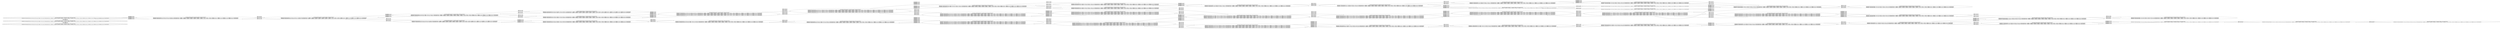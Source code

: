 digraph {
rankdir="LR"
s0[peripheries=2,label="state_index=0 global_state_index = 166 abstraction_index=11 abstract_state_index=0
State(index=0, fluent atoms=[(at p3 c_0_0), (at p2 c_0_0), (at p1 c_0_0), (empty t1), (at t1 c_0_2)], static atoms=[(truck t1), (locatable t1), (package p3), (locatable p3), (package p2), (locatable p2), (package p1), (locatable p1), (cell c_0_2), (cell c_0_1), (cell c_0_0), (adjacent c_0_0 c_0_1), (adjacent c_0_1 c_0_0), (adjacent c_0_1 c_0_2), (adjacent c_0_2 c_0_1)], derived atoms=[])
"]
s1[peripheries=2,label="state_index=1 global_state_index = 167 abstraction_index=11 abstract_state_index=1
State(index=1, fluent atoms=[(at p3 c_0_0), (at p2 c_0_0), (at p1 c_0_0), (empty t1), (at t1 c_0_1)], static atoms=[(truck t1), (locatable t1), (package p3), (locatable p3), (package p2), (locatable p2), (package p1), (locatable p1), (cell c_0_2), (cell c_0_1), (cell c_0_0), (adjacent c_0_0 c_0_1), (adjacent c_0_1 c_0_0), (adjacent c_0_1 c_0_2), (adjacent c_0_2 c_0_1)], derived atoms=[])
"]
s2[peripheries=2,label="state_index=2 global_state_index = 168 abstraction_index=11 abstract_state_index=2
State(index=2, fluent atoms=[(at p3 c_0_0), (at p2 c_0_0), (at p1 c_0_0), (empty t1), (at t1 c_0_0)], static atoms=[(truck t1), (locatable t1), (package p3), (locatable p3), (package p2), (locatable p2), (package p1), (locatable p1), (cell c_0_2), (cell c_0_1), (cell c_0_0), (adjacent c_0_0 c_0_1), (adjacent c_0_1 c_0_0), (adjacent c_0_1 c_0_2), (adjacent c_0_2 c_0_1)], derived atoms=[])
"]
s3[label="state_index=3 global_state_index = 169 abstraction_index=11 abstract_state_index=3
State(index=5, fluent atoms=[(at p3 c_0_0), (at p2 c_0_0), (at t1 c_0_0), (carrying t1 p1)], static atoms=[(truck t1), (locatable t1), (package p3), (locatable p3), (package p2), (locatable p2), (package p1), (locatable p1), (cell c_0_2), (cell c_0_1), (cell c_0_0), (adjacent c_0_0 c_0_1), (adjacent c_0_1 c_0_0), (adjacent c_0_1 c_0_2), (adjacent c_0_2 c_0_1)], derived atoms=[])
State(index=4, fluent atoms=[(at p3 c_0_0), (at p1 c_0_0), (at t1 c_0_0), (carrying t1 p2)], static atoms=[(truck t1), (locatable t1), (package p3), (locatable p3), (package p2), (locatable p2), (package p1), (locatable p1), (cell c_0_2), (cell c_0_1), (cell c_0_0), (adjacent c_0_0 c_0_1), (adjacent c_0_1 c_0_0), (adjacent c_0_1 c_0_2), (adjacent c_0_2 c_0_1)], derived atoms=[])
State(index=3, fluent atoms=[(at p2 c_0_0), (at p1 c_0_0), (at t1 c_0_0), (carrying t1 p3)], static atoms=[(truck t1), (locatable t1), (package p3), (locatable p3), (package p2), (locatable p2), (package p1), (locatable p1), (cell c_0_2), (cell c_0_1), (cell c_0_0), (adjacent c_0_0 c_0_1), (adjacent c_0_1 c_0_0), (adjacent c_0_1 c_0_2), (adjacent c_0_2 c_0_1)], derived atoms=[])
"]
s4[label="state_index=4 global_state_index = 170 abstraction_index=11 abstract_state_index=4
State(index=159, fluent atoms=[(at p2 c_0_0), (at p1 c_0_0), (at t1 c_0_1), (carrying t1 p3)], static atoms=[(truck t1), (locatable t1), (package p3), (locatable p3), (package p2), (locatable p2), (package p1), (locatable p1), (cell c_0_2), (cell c_0_1), (cell c_0_0), (adjacent c_0_0 c_0_1), (adjacent c_0_1 c_0_0), (adjacent c_0_1 c_0_2), (adjacent c_0_2 c_0_1)], derived atoms=[])
State(index=155, fluent atoms=[(at p3 c_0_0), (at p1 c_0_0), (at t1 c_0_1), (carrying t1 p2)], static atoms=[(truck t1), (locatable t1), (package p3), (locatable p3), (package p2), (locatable p2), (package p1), (locatable p1), (cell c_0_2), (cell c_0_1), (cell c_0_0), (adjacent c_0_0 c_0_1), (adjacent c_0_1 c_0_0), (adjacent c_0_1 c_0_2), (adjacent c_0_2 c_0_1)], derived atoms=[])
State(index=6, fluent atoms=[(at p3 c_0_0), (at p2 c_0_0), (at t1 c_0_1), (carrying t1 p1)], static atoms=[(truck t1), (locatable t1), (package p3), (locatable p3), (package p2), (locatable p2), (package p1), (locatable p1), (cell c_0_2), (cell c_0_1), (cell c_0_0), (adjacent c_0_0 c_0_1), (adjacent c_0_1 c_0_0), (adjacent c_0_1 c_0_2), (adjacent c_0_2 c_0_1)], derived atoms=[])
"]
s5[label="state_index=5 global_state_index = 171 abstraction_index=11 abstract_state_index=5
State(index=158, fluent atoms=[(at p2 c_0_0), (at p1 c_0_0), (at t1 c_0_2), (carrying t1 p3)], static atoms=[(truck t1), (locatable t1), (package p3), (locatable p3), (package p2), (locatable p2), (package p1), (locatable p1), (cell c_0_2), (cell c_0_1), (cell c_0_0), (adjacent c_0_0 c_0_1), (adjacent c_0_1 c_0_0), (adjacent c_0_1 c_0_2), (adjacent c_0_2 c_0_1)], derived atoms=[])
State(index=154, fluent atoms=[(at p3 c_0_0), (at p1 c_0_0), (at t1 c_0_2), (carrying t1 p2)], static atoms=[(truck t1), (locatable t1), (package p3), (locatable p3), (package p2), (locatable p2), (package p1), (locatable p1), (cell c_0_2), (cell c_0_1), (cell c_0_0), (adjacent c_0_0 c_0_1), (adjacent c_0_1 c_0_0), (adjacent c_0_1 c_0_2), (adjacent c_0_2 c_0_1)], derived atoms=[])
State(index=7, fluent atoms=[(at p3 c_0_0), (at p2 c_0_0), (at t1 c_0_2), (carrying t1 p1)], static atoms=[(truck t1), (locatable t1), (package p3), (locatable p3), (package p2), (locatable p2), (package p1), (locatable p1), (cell c_0_2), (cell c_0_1), (cell c_0_0), (adjacent c_0_0 c_0_1), (adjacent c_0_1 c_0_0), (adjacent c_0_1 c_0_2), (adjacent c_0_2 c_0_1)], derived atoms=[])
"]
s6[label="state_index=6 global_state_index = 172 abstraction_index=11 abstract_state_index=6
State(index=8, fluent atoms=[(at p3 c_0_0), (at p2 c_0_0), (empty t1), (at t1 c_0_1), (at p1 c_0_1)], static atoms=[(truck t1), (locatable t1), (package p3), (locatable p3), (package p2), (locatable p2), (package p1), (locatable p1), (cell c_0_2), (cell c_0_1), (cell c_0_0), (adjacent c_0_0 c_0_1), (adjacent c_0_1 c_0_0), (adjacent c_0_1 c_0_2), (adjacent c_0_2 c_0_1)], derived atoms=[])
State(index=33, fluent atoms=[(at p2 c_0_0), (at p1 c_0_0), (empty t1), (at t1 c_0_1), (at p3 c_0_1)], static atoms=[(truck t1), (locatable t1), (package p3), (locatable p3), (package p2), (locatable p2), (package p1), (locatable p1), (cell c_0_2), (cell c_0_1), (cell c_0_0), (adjacent c_0_0 c_0_1), (adjacent c_0_1 c_0_0), (adjacent c_0_1 c_0_2), (adjacent c_0_2 c_0_1)], derived atoms=[])
State(index=22, fluent atoms=[(at p3 c_0_0), (at p1 c_0_0), (empty t1), (at t1 c_0_1), (at p2 c_0_1)], static atoms=[(truck t1), (locatable t1), (package p3), (locatable p3), (package p2), (locatable p2), (package p1), (locatable p1), (cell c_0_2), (cell c_0_1), (cell c_0_0), (adjacent c_0_0 c_0_1), (adjacent c_0_1 c_0_0), (adjacent c_0_1 c_0_2), (adjacent c_0_2 c_0_1)], derived atoms=[])
"]
s7[label="state_index=7 global_state_index = 173 abstraction_index=11 abstract_state_index=7
State(index=161, fluent atoms=[(at p3 c_0_0), (at p1 c_0_0), (empty t1), (at t1 c_0_2), (at p2 c_0_1)], static atoms=[(truck t1), (locatable t1), (package p3), (locatable p3), (package p2), (locatable p2), (package p1), (locatable p1), (cell c_0_2), (cell c_0_1), (cell c_0_0), (adjacent c_0_0 c_0_1), (adjacent c_0_1 c_0_0), (adjacent c_0_1 c_0_2), (adjacent c_0_2 c_0_1)], derived atoms=[])
State(index=160, fluent atoms=[(at p2 c_0_0), (at p1 c_0_0), (empty t1), (at t1 c_0_2), (at p3 c_0_1)], static atoms=[(truck t1), (locatable t1), (package p3), (locatable p3), (package p2), (locatable p2), (package p1), (locatable p1), (cell c_0_2), (cell c_0_1), (cell c_0_0), (adjacent c_0_0 c_0_1), (adjacent c_0_1 c_0_0), (adjacent c_0_1 c_0_2), (adjacent c_0_2 c_0_1)], derived atoms=[])
State(index=9, fluent atoms=[(at p3 c_0_0), (at p2 c_0_0), (empty t1), (at t1 c_0_2), (at p1 c_0_1)], static atoms=[(truck t1), (locatable t1), (package p3), (locatable p3), (package p2), (locatable p2), (package p1), (locatable p1), (cell c_0_2), (cell c_0_1), (cell c_0_0), (adjacent c_0_0 c_0_1), (adjacent c_0_1 c_0_0), (adjacent c_0_1 c_0_2), (adjacent c_0_2 c_0_1)], derived atoms=[])
"]
s8[label="state_index=8 global_state_index = 174 abstraction_index=11 abstract_state_index=8
State(index=10, fluent atoms=[(at p3 c_0_0), (at p2 c_0_0), (empty t1), (at t1 c_0_0), (at p1 c_0_1)], static atoms=[(truck t1), (locatable t1), (package p3), (locatable p3), (package p2), (locatable p2), (package p1), (locatable p1), (cell c_0_2), (cell c_0_1), (cell c_0_0), (adjacent c_0_0 c_0_1), (adjacent c_0_1 c_0_0), (adjacent c_0_1 c_0_2), (adjacent c_0_2 c_0_1)], derived atoms=[])
State(index=32, fluent atoms=[(at p2 c_0_0), (at p1 c_0_0), (empty t1), (at t1 c_0_0), (at p3 c_0_1)], static atoms=[(truck t1), (locatable t1), (package p3), (locatable p3), (package p2), (locatable p2), (package p1), (locatable p1), (cell c_0_2), (cell c_0_1), (cell c_0_0), (adjacent c_0_0 c_0_1), (adjacent c_0_1 c_0_0), (adjacent c_0_1 c_0_2), (adjacent c_0_2 c_0_1)], derived atoms=[])
State(index=21, fluent atoms=[(at p3 c_0_0), (at p1 c_0_0), (empty t1), (at t1 c_0_0), (at p2 c_0_1)], static atoms=[(truck t1), (locatable t1), (package p3), (locatable p3), (package p2), (locatable p2), (package p1), (locatable p1), (cell c_0_2), (cell c_0_1), (cell c_0_0), (adjacent c_0_0 c_0_1), (adjacent c_0_1 c_0_0), (adjacent c_0_1 c_0_2), (adjacent c_0_2 c_0_1)], derived atoms=[])
"]
s9[label="state_index=9 global_state_index = 175 abstraction_index=11 abstract_state_index=9
State(index=31, fluent atoms=[(at p1 c_0_0), (at t1 c_0_0), (carrying t1 p2), (at p3 c_0_1)], static atoms=[(truck t1), (locatable t1), (package p3), (locatable p3), (package p2), (locatable p2), (package p1), (locatable p1), (cell c_0_2), (cell c_0_1), (cell c_0_0), (adjacent c_0_0 c_0_1), (adjacent c_0_1 c_0_0), (adjacent c_0_1 c_0_2), (adjacent c_0_2 c_0_1)], derived atoms=[])
State(index=12, fluent atoms=[(at p3 c_0_0), (at t1 c_0_0), (carrying t1 p2), (at p1 c_0_1)], static atoms=[(truck t1), (locatable t1), (package p3), (locatable p3), (package p2), (locatable p2), (package p1), (locatable p1), (cell c_0_2), (cell c_0_1), (cell c_0_0), (adjacent c_0_0 c_0_1), (adjacent c_0_1 c_0_0), (adjacent c_0_1 c_0_2), (adjacent c_0_2 c_0_1)], derived atoms=[])
State(index=11, fluent atoms=[(at p2 c_0_0), (at t1 c_0_0), (carrying t1 p3), (at p1 c_0_1)], static atoms=[(truck t1), (locatable t1), (package p3), (locatable p3), (package p2), (locatable p2), (package p1), (locatable p1), (cell c_0_2), (cell c_0_1), (cell c_0_0), (adjacent c_0_0 c_0_1), (adjacent c_0_1 c_0_0), (adjacent c_0_1 c_0_2), (adjacent c_0_2 c_0_1)], derived atoms=[])
State(index=34, fluent atoms=[(at p2 c_0_0), (at t1 c_0_0), (carrying t1 p1), (at p3 c_0_1)], static atoms=[(truck t1), (locatable t1), (package p3), (locatable p3), (package p2), (locatable p2), (package p1), (locatable p1), (cell c_0_2), (cell c_0_1), (cell c_0_0), (adjacent c_0_0 c_0_1), (adjacent c_0_1 c_0_0), (adjacent c_0_1 c_0_2), (adjacent c_0_2 c_0_1)], derived atoms=[])
State(index=20, fluent atoms=[(at p3 c_0_0), (at t1 c_0_0), (carrying t1 p1), (at p2 c_0_1)], static atoms=[(truck t1), (locatable t1), (package p3), (locatable p3), (package p2), (locatable p2), (package p1), (locatable p1), (cell c_0_2), (cell c_0_1), (cell c_0_0), (adjacent c_0_0 c_0_1), (adjacent c_0_1 c_0_0), (adjacent c_0_1 c_0_2), (adjacent c_0_2 c_0_1)], derived atoms=[])
State(index=23, fluent atoms=[(at p1 c_0_0), (at t1 c_0_0), (carrying t1 p3), (at p2 c_0_1)], static atoms=[(truck t1), (locatable t1), (package p3), (locatable p3), (package p2), (locatable p2), (package p1), (locatable p1), (cell c_0_2), (cell c_0_1), (cell c_0_0), (adjacent c_0_0 c_0_1), (adjacent c_0_1 c_0_0), (adjacent c_0_1 c_0_2), (adjacent c_0_2 c_0_1)], derived atoms=[])
"]
s10[label="state_index=10 global_state_index = 176 abstraction_index=11 abstract_state_index=10
State(index=29, fluent atoms=[(at p1 c_0_0), (at t1 c_0_1), (carrying t1 p2), (at p3 c_0_1)], static atoms=[(truck t1), (locatable t1), (package p3), (locatable p3), (package p2), (locatable p2), (package p1), (locatable p1), (cell c_0_2), (cell c_0_1), (cell c_0_0), (adjacent c_0_0 c_0_1), (adjacent c_0_1 c_0_0), (adjacent c_0_1 c_0_2), (adjacent c_0_2 c_0_1)], derived atoms=[])
State(index=13, fluent atoms=[(at p3 c_0_0), (at t1 c_0_1), (carrying t1 p2), (at p1 c_0_1)], static atoms=[(truck t1), (locatable t1), (package p3), (locatable p3), (package p2), (locatable p2), (package p1), (locatable p1), (cell c_0_2), (cell c_0_1), (cell c_0_0), (adjacent c_0_0 c_0_1), (adjacent c_0_1 c_0_0), (adjacent c_0_1 c_0_2), (adjacent c_0_2 c_0_1)], derived atoms=[])
State(index=18, fluent atoms=[(at p3 c_0_0), (at t1 c_0_1), (carrying t1 p1), (at p2 c_0_1)], static atoms=[(truck t1), (locatable t1), (package p3), (locatable p3), (package p2), (locatable p2), (package p1), (locatable p1), (cell c_0_2), (cell c_0_1), (cell c_0_0), (adjacent c_0_0 c_0_1), (adjacent c_0_1 c_0_0), (adjacent c_0_1 c_0_2), (adjacent c_0_2 c_0_1)], derived atoms=[])
State(index=35, fluent atoms=[(at p2 c_0_0), (at t1 c_0_1), (carrying t1 p1), (at p3 c_0_1)], static atoms=[(truck t1), (locatable t1), (package p3), (locatable p3), (package p2), (locatable p2), (package p1), (locatable p1), (cell c_0_2), (cell c_0_1), (cell c_0_0), (adjacent c_0_0 c_0_1), (adjacent c_0_1 c_0_0), (adjacent c_0_1 c_0_2), (adjacent c_0_2 c_0_1)], derived atoms=[])
State(index=40, fluent atoms=[(at p2 c_0_0), (at t1 c_0_1), (carrying t1 p3), (at p1 c_0_1)], static atoms=[(truck t1), (locatable t1), (package p3), (locatable p3), (package p2), (locatable p2), (package p1), (locatable p1), (cell c_0_2), (cell c_0_1), (cell c_0_0), (adjacent c_0_0 c_0_1), (adjacent c_0_1 c_0_0), (adjacent c_0_1 c_0_2), (adjacent c_0_2 c_0_1)], derived atoms=[])
State(index=24, fluent atoms=[(at p1 c_0_0), (at t1 c_0_1), (carrying t1 p3), (at p2 c_0_1)], static atoms=[(truck t1), (locatable t1), (package p3), (locatable p3), (package p2), (locatable p2), (package p1), (locatable p1), (cell c_0_2), (cell c_0_1), (cell c_0_0), (adjacent c_0_0 c_0_1), (adjacent c_0_1 c_0_0), (adjacent c_0_1 c_0_2), (adjacent c_0_2 c_0_1)], derived atoms=[])
"]
s11[label="state_index=11 global_state_index = 177 abstraction_index=11 abstract_state_index=11
State(index=30, fluent atoms=[(at p1 c_0_0), (at t1 c_0_2), (carrying t1 p2), (at p3 c_0_1)], static atoms=[(truck t1), (locatable t1), (package p3), (locatable p3), (package p2), (locatable p2), (package p1), (locatable p1), (cell c_0_2), (cell c_0_1), (cell c_0_0), (adjacent c_0_0 c_0_1), (adjacent c_0_1 c_0_0), (adjacent c_0_1 c_0_2), (adjacent c_0_2 c_0_1)], derived atoms=[])
State(index=14, fluent atoms=[(at p3 c_0_0), (at t1 c_0_2), (carrying t1 p2), (at p1 c_0_1)], static atoms=[(truck t1), (locatable t1), (package p3), (locatable p3), (package p2), (locatable p2), (package p1), (locatable p1), (cell c_0_2), (cell c_0_1), (cell c_0_0), (adjacent c_0_0 c_0_1), (adjacent c_0_1 c_0_0), (adjacent c_0_1 c_0_2), (adjacent c_0_2 c_0_1)], derived atoms=[])
State(index=19, fluent atoms=[(at p3 c_0_0), (at t1 c_0_2), (carrying t1 p1), (at p2 c_0_1)], static atoms=[(truck t1), (locatable t1), (package p3), (locatable p3), (package p2), (locatable p2), (package p1), (locatable p1), (cell c_0_2), (cell c_0_1), (cell c_0_0), (adjacent c_0_0 c_0_1), (adjacent c_0_1 c_0_0), (adjacent c_0_1 c_0_2), (adjacent c_0_2 c_0_1)], derived atoms=[])
State(index=36, fluent atoms=[(at p2 c_0_0), (at t1 c_0_2), (carrying t1 p1), (at p3 c_0_1)], static atoms=[(truck t1), (locatable t1), (package p3), (locatable p3), (package p2), (locatable p2), (package p1), (locatable p1), (cell c_0_2), (cell c_0_1), (cell c_0_0), (adjacent c_0_0 c_0_1), (adjacent c_0_1 c_0_0), (adjacent c_0_1 c_0_2), (adjacent c_0_2 c_0_1)], derived atoms=[])
State(index=41, fluent atoms=[(at p2 c_0_0), (at t1 c_0_2), (carrying t1 p3), (at p1 c_0_1)], static atoms=[(truck t1), (locatable t1), (package p3), (locatable p3), (package p2), (locatable p2), (package p1), (locatable p1), (cell c_0_2), (cell c_0_1), (cell c_0_0), (adjacent c_0_0 c_0_1), (adjacent c_0_1 c_0_0), (adjacent c_0_1 c_0_2), (adjacent c_0_2 c_0_1)], derived atoms=[])
State(index=25, fluent atoms=[(at p1 c_0_0), (at t1 c_0_2), (carrying t1 p3), (at p2 c_0_1)], static atoms=[(truck t1), (locatable t1), (package p3), (locatable p3), (package p2), (locatable p2), (package p1), (locatable p1), (cell c_0_2), (cell c_0_1), (cell c_0_0), (adjacent c_0_0 c_0_1), (adjacent c_0_1 c_0_0), (adjacent c_0_1 c_0_2), (adjacent c_0_2 c_0_1)], derived atoms=[])
"]
s12[label="state_index=12 global_state_index = 178 abstraction_index=11 abstract_state_index=12
State(index=15, fluent atoms=[(at p3 c_0_0), (empty t1), (at t1 c_0_1), (at p2 c_0_1), (at p1 c_0_1)], static atoms=[(truck t1), (locatable t1), (package p3), (locatable p3), (package p2), (locatable p2), (package p1), (locatable p1), (cell c_0_2), (cell c_0_1), (cell c_0_0), (adjacent c_0_0 c_0_1), (adjacent c_0_1 c_0_0), (adjacent c_0_1 c_0_2), (adjacent c_0_2 c_0_1)], derived atoms=[])
State(index=37, fluent atoms=[(at p2 c_0_0), (empty t1), (at t1 c_0_1), (at p3 c_0_1), (at p1 c_0_1)], static atoms=[(truck t1), (locatable t1), (package p3), (locatable p3), (package p2), (locatable p2), (package p1), (locatable p1), (cell c_0_2), (cell c_0_1), (cell c_0_0), (adjacent c_0_0 c_0_1), (adjacent c_0_1 c_0_0), (adjacent c_0_1 c_0_2), (adjacent c_0_2 c_0_1)], derived atoms=[])
State(index=26, fluent atoms=[(at p1 c_0_0), (empty t1), (at t1 c_0_1), (at p3 c_0_1), (at p2 c_0_1)], static atoms=[(truck t1), (locatable t1), (package p3), (locatable p3), (package p2), (locatable p2), (package p1), (locatable p1), (cell c_0_2), (cell c_0_1), (cell c_0_0), (adjacent c_0_0 c_0_1), (adjacent c_0_1 c_0_0), (adjacent c_0_1 c_0_2), (adjacent c_0_2 c_0_1)], derived atoms=[])
"]
s13[label="state_index=13 global_state_index = 179 abstraction_index=11 abstract_state_index=13
State(index=16, fluent atoms=[(at p3 c_0_0), (empty t1), (at t1 c_0_2), (at p2 c_0_1), (at p1 c_0_1)], static atoms=[(truck t1), (locatable t1), (package p3), (locatable p3), (package p2), (locatable p2), (package p1), (locatable p1), (cell c_0_2), (cell c_0_1), (cell c_0_0), (adjacent c_0_0 c_0_1), (adjacent c_0_1 c_0_0), (adjacent c_0_1 c_0_2), (adjacent c_0_2 c_0_1)], derived atoms=[])
State(index=38, fluent atoms=[(at p2 c_0_0), (empty t1), (at t1 c_0_2), (at p3 c_0_1), (at p1 c_0_1)], static atoms=[(truck t1), (locatable t1), (package p3), (locatable p3), (package p2), (locatable p2), (package p1), (locatable p1), (cell c_0_2), (cell c_0_1), (cell c_0_0), (adjacent c_0_0 c_0_1), (adjacent c_0_1 c_0_0), (adjacent c_0_1 c_0_2), (adjacent c_0_2 c_0_1)], derived atoms=[])
State(index=27, fluent atoms=[(at p1 c_0_0), (empty t1), (at t1 c_0_2), (at p3 c_0_1), (at p2 c_0_1)], static atoms=[(truck t1), (locatable t1), (package p3), (locatable p3), (package p2), (locatable p2), (package p1), (locatable p1), (cell c_0_2), (cell c_0_1), (cell c_0_0), (adjacent c_0_0 c_0_1), (adjacent c_0_1 c_0_0), (adjacent c_0_1 c_0_2), (adjacent c_0_2 c_0_1)], derived atoms=[])
"]
s14[label="state_index=14 global_state_index = 180 abstraction_index=11 abstract_state_index=14
State(index=17, fluent atoms=[(at p3 c_0_0), (empty t1), (at t1 c_0_0), (at p2 c_0_1), (at p1 c_0_1)], static atoms=[(truck t1), (locatable t1), (package p3), (locatable p3), (package p2), (locatable p2), (package p1), (locatable p1), (cell c_0_2), (cell c_0_1), (cell c_0_0), (adjacent c_0_0 c_0_1), (adjacent c_0_1 c_0_0), (adjacent c_0_1 c_0_2), (adjacent c_0_2 c_0_1)], derived atoms=[])
State(index=39, fluent atoms=[(at p2 c_0_0), (empty t1), (at t1 c_0_0), (at p3 c_0_1), (at p1 c_0_1)], static atoms=[(truck t1), (locatable t1), (package p3), (locatable p3), (package p2), (locatable p2), (package p1), (locatable p1), (cell c_0_2), (cell c_0_1), (cell c_0_0), (adjacent c_0_0 c_0_1), (adjacent c_0_1 c_0_0), (adjacent c_0_1 c_0_2), (adjacent c_0_2 c_0_1)], derived atoms=[])
State(index=28, fluent atoms=[(at p1 c_0_0), (empty t1), (at t1 c_0_0), (at p3 c_0_1), (at p2 c_0_1)], static atoms=[(truck t1), (locatable t1), (package p3), (locatable p3), (package p2), (locatable p2), (package p1), (locatable p1), (cell c_0_2), (cell c_0_1), (cell c_0_0), (adjacent c_0_0 c_0_1), (adjacent c_0_1 c_0_0), (adjacent c_0_1 c_0_2), (adjacent c_0_2 c_0_1)], derived atoms=[])
"]
s15[label="state_index=15 global_state_index = 181 abstraction_index=11 abstract_state_index=15
State(index=54, fluent atoms=[(at p1 c_0_0), (empty t1), (at t1 c_0_2), (at p3 c_0_2), (at p2 c_0_1)], static atoms=[(truck t1), (locatable t1), (package p3), (locatable p3), (package p2), (locatable p2), (package p1), (locatable p1), (cell c_0_2), (cell c_0_1), (cell c_0_0), (adjacent c_0_0 c_0_1), (adjacent c_0_1 c_0_0), (adjacent c_0_1 c_0_2), (adjacent c_0_2 c_0_1)], derived atoms=[])
State(index=42, fluent atoms=[(at p2 c_0_0), (empty t1), (at t1 c_0_2), (at p3 c_0_2), (at p1 c_0_1)], static atoms=[(truck t1), (locatable t1), (package p3), (locatable p3), (package p2), (locatable p2), (package p1), (locatable p1), (cell c_0_2), (cell c_0_1), (cell c_0_0), (adjacent c_0_0 c_0_1), (adjacent c_0_1 c_0_0), (adjacent c_0_1 c_0_2), (adjacent c_0_2 c_0_1)], derived atoms=[])
State(index=96, fluent atoms=[(at p3 c_0_0), (empty t1), (at t1 c_0_2), (at p2 c_0_1), (at p1 c_0_2)], static atoms=[(truck t1), (locatable t1), (package p3), (locatable p3), (package p2), (locatable p2), (package p1), (locatable p1), (cell c_0_2), (cell c_0_1), (cell c_0_0), (adjacent c_0_0 c_0_1), (adjacent c_0_1 c_0_0), (adjacent c_0_1 c_0_2), (adjacent c_0_2 c_0_1)], derived atoms=[])
State(index=109, fluent atoms=[(at p2 c_0_0), (empty t1), (at t1 c_0_2), (at p3 c_0_1), (at p1 c_0_2)], static atoms=[(truck t1), (locatable t1), (package p3), (locatable p3), (package p2), (locatable p2), (package p1), (locatable p1), (cell c_0_2), (cell c_0_1), (cell c_0_0), (adjacent c_0_0 c_0_1), (adjacent c_0_1 c_0_0), (adjacent c_0_1 c_0_2), (adjacent c_0_2 c_0_1)], derived atoms=[])
State(index=78, fluent atoms=[(at p1 c_0_0), (empty t1), (at t1 c_0_2), (at p3 c_0_1), (at p2 c_0_2)], static atoms=[(truck t1), (locatable t1), (package p3), (locatable p3), (package p2), (locatable p2), (package p1), (locatable p1), (cell c_0_2), (cell c_0_1), (cell c_0_0), (adjacent c_0_0 c_0_1), (adjacent c_0_1 c_0_0), (adjacent c_0_1 c_0_2), (adjacent c_0_2 c_0_1)], derived atoms=[])
State(index=88, fluent atoms=[(at p3 c_0_0), (empty t1), (at t1 c_0_2), (at p2 c_0_2), (at p1 c_0_1)], static atoms=[(truck t1), (locatable t1), (package p3), (locatable p3), (package p2), (locatable p2), (package p1), (locatable p1), (cell c_0_2), (cell c_0_1), (cell c_0_0), (adjacent c_0_0 c_0_1), (adjacent c_0_1 c_0_0), (adjacent c_0_1 c_0_2), (adjacent c_0_2 c_0_1)], derived atoms=[])
"]
s16[label="state_index=16 global_state_index = 182 abstraction_index=11 abstract_state_index=16
State(index=53, fluent atoms=[(at p1 c_0_0), (empty t1), (at t1 c_0_1), (at p3 c_0_2), (at p2 c_0_1)], static atoms=[(truck t1), (locatable t1), (package p3), (locatable p3), (package p2), (locatable p2), (package p1), (locatable p1), (cell c_0_2), (cell c_0_1), (cell c_0_0), (adjacent c_0_0 c_0_1), (adjacent c_0_1 c_0_0), (adjacent c_0_1 c_0_2), (adjacent c_0_2 c_0_1)], derived atoms=[])
State(index=43, fluent atoms=[(at p2 c_0_0), (empty t1), (at t1 c_0_1), (at p3 c_0_2), (at p1 c_0_1)], static atoms=[(truck t1), (locatable t1), (package p3), (locatable p3), (package p2), (locatable p2), (package p1), (locatable p1), (cell c_0_2), (cell c_0_1), (cell c_0_0), (adjacent c_0_0 c_0_1), (adjacent c_0_1 c_0_0), (adjacent c_0_1 c_0_2), (adjacent c_0_2 c_0_1)], derived atoms=[])
State(index=108, fluent atoms=[(at p2 c_0_0), (empty t1), (at t1 c_0_1), (at p3 c_0_1), (at p1 c_0_2)], static atoms=[(truck t1), (locatable t1), (package p3), (locatable p3), (package p2), (locatable p2), (package p1), (locatable p1), (cell c_0_2), (cell c_0_1), (cell c_0_0), (adjacent c_0_0 c_0_1), (adjacent c_0_1 c_0_0), (adjacent c_0_1 c_0_2), (adjacent c_0_2 c_0_1)], derived atoms=[])
State(index=77, fluent atoms=[(at p1 c_0_0), (empty t1), (at t1 c_0_1), (at p3 c_0_1), (at p2 c_0_2)], static atoms=[(truck t1), (locatable t1), (package p3), (locatable p3), (package p2), (locatable p2), (package p1), (locatable p1), (cell c_0_2), (cell c_0_1), (cell c_0_0), (adjacent c_0_0 c_0_1), (adjacent c_0_1 c_0_0), (adjacent c_0_1 c_0_2), (adjacent c_0_2 c_0_1)], derived atoms=[])
State(index=87, fluent atoms=[(at p3 c_0_0), (empty t1), (at t1 c_0_1), (at p2 c_0_2), (at p1 c_0_1)], static atoms=[(truck t1), (locatable t1), (package p3), (locatable p3), (package p2), (locatable p2), (package p1), (locatable p1), (cell c_0_2), (cell c_0_1), (cell c_0_0), (adjacent c_0_0 c_0_1), (adjacent c_0_1 c_0_0), (adjacent c_0_1 c_0_2), (adjacent c_0_2 c_0_1)], derived atoms=[])
State(index=95, fluent atoms=[(at p3 c_0_0), (empty t1), (at t1 c_0_1), (at p2 c_0_1), (at p1 c_0_2)], static atoms=[(truck t1), (locatable t1), (package p3), (locatable p3), (package p2), (locatable p2), (package p1), (locatable p1), (cell c_0_2), (cell c_0_1), (cell c_0_0), (adjacent c_0_0 c_0_1), (adjacent c_0_1 c_0_0), (adjacent c_0_1 c_0_2), (adjacent c_0_2 c_0_1)], derived atoms=[])
"]
s17[label="state_index=17 global_state_index = 183 abstraction_index=11 abstract_state_index=17
State(index=55, fluent atoms=[(at p1 c_0_0), (empty t1), (at t1 c_0_0), (at p3 c_0_2), (at p2 c_0_1)], static atoms=[(truck t1), (locatable t1), (package p3), (locatable p3), (package p2), (locatable p2), (package p1), (locatable p1), (cell c_0_2), (cell c_0_1), (cell c_0_0), (adjacent c_0_0 c_0_1), (adjacent c_0_1 c_0_0), (adjacent c_0_1 c_0_2), (adjacent c_0_2 c_0_1)], derived atoms=[])
State(index=44, fluent atoms=[(at p2 c_0_0), (empty t1), (at t1 c_0_0), (at p3 c_0_2), (at p1 c_0_1)], static atoms=[(truck t1), (locatable t1), (package p3), (locatable p3), (package p2), (locatable p2), (package p1), (locatable p1), (cell c_0_2), (cell c_0_1), (cell c_0_0), (adjacent c_0_0 c_0_1), (adjacent c_0_1 c_0_0), (adjacent c_0_1 c_0_2), (adjacent c_0_2 c_0_1)], derived atoms=[])
State(index=97, fluent atoms=[(at p3 c_0_0), (empty t1), (at t1 c_0_0), (at p2 c_0_1), (at p1 c_0_2)], static atoms=[(truck t1), (locatable t1), (package p3), (locatable p3), (package p2), (locatable p2), (package p1), (locatable p1), (cell c_0_2), (cell c_0_1), (cell c_0_0), (adjacent c_0_0 c_0_1), (adjacent c_0_1 c_0_0), (adjacent c_0_1 c_0_2), (adjacent c_0_2 c_0_1)], derived atoms=[])
State(index=107, fluent atoms=[(at p2 c_0_0), (empty t1), (at t1 c_0_0), (at p3 c_0_1), (at p1 c_0_2)], static atoms=[(truck t1), (locatable t1), (package p3), (locatable p3), (package p2), (locatable p2), (package p1), (locatable p1), (cell c_0_2), (cell c_0_1), (cell c_0_0), (adjacent c_0_0 c_0_1), (adjacent c_0_1 c_0_0), (adjacent c_0_1 c_0_2), (adjacent c_0_2 c_0_1)], derived atoms=[])
State(index=76, fluent atoms=[(at p1 c_0_0), (empty t1), (at t1 c_0_0), (at p3 c_0_1), (at p2 c_0_2)], static atoms=[(truck t1), (locatable t1), (package p3), (locatable p3), (package p2), (locatable p2), (package p1), (locatable p1), (cell c_0_2), (cell c_0_1), (cell c_0_0), (adjacent c_0_0 c_0_1), (adjacent c_0_1 c_0_0), (adjacent c_0_1 c_0_2), (adjacent c_0_2 c_0_1)], derived atoms=[])
State(index=89, fluent atoms=[(at p3 c_0_0), (empty t1), (at t1 c_0_0), (at p2 c_0_2), (at p1 c_0_1)], static atoms=[(truck t1), (locatable t1), (package p3), (locatable p3), (package p2), (locatable p2), (package p1), (locatable p1), (cell c_0_2), (cell c_0_1), (cell c_0_0), (adjacent c_0_0 c_0_1), (adjacent c_0_1 c_0_0), (adjacent c_0_1 c_0_2), (adjacent c_0_2 c_0_1)], derived atoms=[])
"]
s18[label="state_index=18 global_state_index = 184 abstraction_index=11 abstract_state_index=18
State(index=51, fluent atoms=[(at p1 c_0_0), (at t1 c_0_1), (carrying t1 p2), (at p3 c_0_2)], static atoms=[(truck t1), (locatable t1), (package p3), (locatable p3), (package p2), (locatable p2), (package p1), (locatable p1), (cell c_0_2), (cell c_0_1), (cell c_0_0), (adjacent c_0_0 c_0_1), (adjacent c_0_1 c_0_0), (adjacent c_0_1 c_0_2), (adjacent c_0_2 c_0_1)], derived atoms=[])
State(index=45, fluent atoms=[(at p2 c_0_0), (at t1 c_0_1), (carrying t1 p1), (at p3 c_0_2)], static atoms=[(truck t1), (locatable t1), (package p3), (locatable p3), (package p2), (locatable p2), (package p1), (locatable p1), (cell c_0_2), (cell c_0_1), (cell c_0_0), (adjacent c_0_0 c_0_1), (adjacent c_0_1 c_0_0), (adjacent c_0_1 c_0_2), (adjacent c_0_2 c_0_1)], derived atoms=[])
State(index=110, fluent atoms=[(at p2 c_0_0), (at t1 c_0_1), (carrying t1 p3), (at p1 c_0_2)], static atoms=[(truck t1), (locatable t1), (package p3), (locatable p3), (package p2), (locatable p2), (package p1), (locatable p1), (cell c_0_2), (cell c_0_1), (cell c_0_0), (adjacent c_0_0 c_0_1), (adjacent c_0_1 c_0_0), (adjacent c_0_1 c_0_2), (adjacent c_0_2 c_0_1)], derived atoms=[])
State(index=79, fluent atoms=[(at p1 c_0_0), (at t1 c_0_1), (carrying t1 p3), (at p2 c_0_2)], static atoms=[(truck t1), (locatable t1), (package p3), (locatable p3), (package p2), (locatable p2), (package p1), (locatable p1), (cell c_0_2), (cell c_0_1), (cell c_0_0), (adjacent c_0_0 c_0_1), (adjacent c_0_1 c_0_0), (adjacent c_0_1 c_0_2), (adjacent c_0_2 c_0_1)], derived atoms=[])
State(index=85, fluent atoms=[(at p3 c_0_0), (at t1 c_0_1), (carrying t1 p1), (at p2 c_0_2)], static atoms=[(truck t1), (locatable t1), (package p3), (locatable p3), (package p2), (locatable p2), (package p1), (locatable p1), (cell c_0_2), (cell c_0_1), (cell c_0_0), (adjacent c_0_0 c_0_1), (adjacent c_0_1 c_0_0), (adjacent c_0_1 c_0_2), (adjacent c_0_2 c_0_1)], derived atoms=[])
State(index=93, fluent atoms=[(at p3 c_0_0), (at t1 c_0_1), (carrying t1 p2), (at p1 c_0_2)], static atoms=[(truck t1), (locatable t1), (package p3), (locatable p3), (package p2), (locatable p2), (package p1), (locatable p1), (cell c_0_2), (cell c_0_1), (cell c_0_0), (adjacent c_0_0 c_0_1), (adjacent c_0_1 c_0_0), (adjacent c_0_1 c_0_2), (adjacent c_0_2 c_0_1)], derived atoms=[])
"]
s19[label="state_index=19 global_state_index = 185 abstraction_index=11 abstract_state_index=19
State(index=52, fluent atoms=[(at p1 c_0_0), (at t1 c_0_2), (carrying t1 p2), (at p3 c_0_2)], static atoms=[(truck t1), (locatable t1), (package p3), (locatable p3), (package p2), (locatable p2), (package p1), (locatable p1), (cell c_0_2), (cell c_0_1), (cell c_0_0), (adjacent c_0_0 c_0_1), (adjacent c_0_1 c_0_0), (adjacent c_0_1 c_0_2), (adjacent c_0_2 c_0_1)], derived atoms=[])
State(index=46, fluent atoms=[(at p2 c_0_0), (at t1 c_0_2), (carrying t1 p1), (at p3 c_0_2)], static atoms=[(truck t1), (locatable t1), (package p3), (locatable p3), (package p2), (locatable p2), (package p1), (locatable p1), (cell c_0_2), (cell c_0_1), (cell c_0_0), (adjacent c_0_0 c_0_1), (adjacent c_0_1 c_0_0), (adjacent c_0_1 c_0_2), (adjacent c_0_2 c_0_1)], derived atoms=[])
State(index=111, fluent atoms=[(at p2 c_0_0), (at t1 c_0_2), (carrying t1 p3), (at p1 c_0_2)], static atoms=[(truck t1), (locatable t1), (package p3), (locatable p3), (package p2), (locatable p2), (package p1), (locatable p1), (cell c_0_2), (cell c_0_1), (cell c_0_0), (adjacent c_0_0 c_0_1), (adjacent c_0_1 c_0_0), (adjacent c_0_1 c_0_2), (adjacent c_0_2 c_0_1)], derived atoms=[])
State(index=80, fluent atoms=[(at p1 c_0_0), (at t1 c_0_2), (carrying t1 p3), (at p2 c_0_2)], static atoms=[(truck t1), (locatable t1), (package p3), (locatable p3), (package p2), (locatable p2), (package p1), (locatable p1), (cell c_0_2), (cell c_0_1), (cell c_0_0), (adjacent c_0_0 c_0_1), (adjacent c_0_1 c_0_0), (adjacent c_0_1 c_0_2), (adjacent c_0_2 c_0_1)], derived atoms=[])
State(index=86, fluent atoms=[(at p3 c_0_0), (at t1 c_0_2), (carrying t1 p1), (at p2 c_0_2)], static atoms=[(truck t1), (locatable t1), (package p3), (locatable p3), (package p2), (locatable p2), (package p1), (locatable p1), (cell c_0_2), (cell c_0_1), (cell c_0_0), (adjacent c_0_0 c_0_1), (adjacent c_0_1 c_0_0), (adjacent c_0_1 c_0_2), (adjacent c_0_2 c_0_1)], derived atoms=[])
State(index=92, fluent atoms=[(at p3 c_0_0), (at t1 c_0_2), (carrying t1 p2), (at p1 c_0_2)], static atoms=[(truck t1), (locatable t1), (package p3), (locatable p3), (package p2), (locatable p2), (package p1), (locatable p1), (cell c_0_2), (cell c_0_1), (cell c_0_0), (adjacent c_0_0 c_0_1), (adjacent c_0_1 c_0_0), (adjacent c_0_1 c_0_2), (adjacent c_0_2 c_0_1)], derived atoms=[])
"]
s20[label="state_index=20 global_state_index = 186 abstraction_index=11 abstract_state_index=20
State(index=50, fluent atoms=[(at p1 c_0_0), (at t1 c_0_0), (carrying t1 p2), (at p3 c_0_2)], static atoms=[(truck t1), (locatable t1), (package p3), (locatable p3), (package p2), (locatable p2), (package p1), (locatable p1), (cell c_0_2), (cell c_0_1), (cell c_0_0), (adjacent c_0_0 c_0_1), (adjacent c_0_1 c_0_0), (adjacent c_0_1 c_0_2), (adjacent c_0_2 c_0_1)], derived atoms=[])
State(index=47, fluent atoms=[(at p2 c_0_0), (at t1 c_0_0), (carrying t1 p1), (at p3 c_0_2)], static atoms=[(truck t1), (locatable t1), (package p3), (locatable p3), (package p2), (locatable p2), (package p1), (locatable p1), (cell c_0_2), (cell c_0_1), (cell c_0_0), (adjacent c_0_0 c_0_1), (adjacent c_0_1 c_0_0), (adjacent c_0_1 c_0_2), (adjacent c_0_2 c_0_1)], derived atoms=[])
State(index=112, fluent atoms=[(at p2 c_0_0), (at t1 c_0_0), (carrying t1 p3), (at p1 c_0_2)], static atoms=[(truck t1), (locatable t1), (package p3), (locatable p3), (package p2), (locatable p2), (package p1), (locatable p1), (cell c_0_2), (cell c_0_1), (cell c_0_0), (adjacent c_0_0 c_0_1), (adjacent c_0_1 c_0_0), (adjacent c_0_1 c_0_2), (adjacent c_0_2 c_0_1)], derived atoms=[])
State(index=81, fluent atoms=[(at p1 c_0_0), (at t1 c_0_0), (carrying t1 p3), (at p2 c_0_2)], static atoms=[(truck t1), (locatable t1), (package p3), (locatable p3), (package p2), (locatable p2), (package p1), (locatable p1), (cell c_0_2), (cell c_0_1), (cell c_0_0), (adjacent c_0_0 c_0_1), (adjacent c_0_1 c_0_0), (adjacent c_0_1 c_0_2), (adjacent c_0_2 c_0_1)], derived atoms=[])
State(index=84, fluent atoms=[(at p3 c_0_0), (at t1 c_0_0), (carrying t1 p1), (at p2 c_0_2)], static atoms=[(truck t1), (locatable t1), (package p3), (locatable p3), (package p2), (locatable p2), (package p1), (locatable p1), (cell c_0_2), (cell c_0_1), (cell c_0_0), (adjacent c_0_0 c_0_1), (adjacent c_0_1 c_0_0), (adjacent c_0_1 c_0_2), (adjacent c_0_2 c_0_1)], derived atoms=[])
State(index=94, fluent atoms=[(at p3 c_0_0), (at t1 c_0_0), (carrying t1 p2), (at p1 c_0_2)], static atoms=[(truck t1), (locatable t1), (package p3), (locatable p3), (package p2), (locatable p2), (package p1), (locatable p1), (cell c_0_2), (cell c_0_1), (cell c_0_0), (adjacent c_0_0 c_0_1), (adjacent c_0_1 c_0_0), (adjacent c_0_1 c_0_2), (adjacent c_0_2 c_0_1)], derived atoms=[])
"]
s21[label="state_index=21 global_state_index = 187 abstraction_index=11 abstract_state_index=21
State(index=48, fluent atoms=[(at p2 c_0_0), (at p1 c_0_0), (empty t1), (at t1 c_0_0), (at p3 c_0_2)], static atoms=[(truck t1), (locatable t1), (package p3), (locatable p3), (package p2), (locatable p2), (package p1), (locatable p1), (cell c_0_2), (cell c_0_1), (cell c_0_0), (adjacent c_0_0 c_0_1), (adjacent c_0_1 c_0_0), (adjacent c_0_1 c_0_2), (adjacent c_0_2 c_0_1)], derived atoms=[])
State(index=113, fluent atoms=[(at p3 c_0_0), (at p2 c_0_0), (empty t1), (at t1 c_0_0), (at p1 c_0_2)], static atoms=[(truck t1), (locatable t1), (package p3), (locatable p3), (package p2), (locatable p2), (package p1), (locatable p1), (cell c_0_2), (cell c_0_1), (cell c_0_0), (adjacent c_0_0 c_0_1), (adjacent c_0_1 c_0_0), (adjacent c_0_1 c_0_2), (adjacent c_0_2 c_0_1)], derived atoms=[])
State(index=82, fluent atoms=[(at p3 c_0_0), (at p1 c_0_0), (empty t1), (at t1 c_0_0), (at p2 c_0_2)], static atoms=[(truck t1), (locatable t1), (package p3), (locatable p3), (package p2), (locatable p2), (package p1), (locatable p1), (cell c_0_2), (cell c_0_1), (cell c_0_0), (adjacent c_0_0 c_0_1), (adjacent c_0_1 c_0_0), (adjacent c_0_1 c_0_2), (adjacent c_0_2 c_0_1)], derived atoms=[])
"]
s22[label="state_index=22 global_state_index = 188 abstraction_index=11 abstract_state_index=22
State(index=49, fluent atoms=[(at p2 c_0_0), (at p1 c_0_0), (empty t1), (at t1 c_0_1), (at p3 c_0_2)], static atoms=[(truck t1), (locatable t1), (package p3), (locatable p3), (package p2), (locatable p2), (package p1), (locatable p1), (cell c_0_2), (cell c_0_1), (cell c_0_0), (adjacent c_0_0 c_0_1), (adjacent c_0_1 c_0_0), (adjacent c_0_1 c_0_2), (adjacent c_0_2 c_0_1)], derived atoms=[])
State(index=114, fluent atoms=[(at p3 c_0_0), (at p2 c_0_0), (empty t1), (at t1 c_0_1), (at p1 c_0_2)], static atoms=[(truck t1), (locatable t1), (package p3), (locatable p3), (package p2), (locatable p2), (package p1), (locatable p1), (cell c_0_2), (cell c_0_1), (cell c_0_0), (adjacent c_0_0 c_0_1), (adjacent c_0_1 c_0_0), (adjacent c_0_1 c_0_2), (adjacent c_0_2 c_0_1)], derived atoms=[])
State(index=83, fluent atoms=[(at p3 c_0_0), (at p1 c_0_0), (empty t1), (at t1 c_0_1), (at p2 c_0_2)], static atoms=[(truck t1), (locatable t1), (package p3), (locatable p3), (package p2), (locatable p2), (package p1), (locatable p1), (cell c_0_2), (cell c_0_1), (cell c_0_0), (adjacent c_0_0 c_0_1), (adjacent c_0_1 c_0_0), (adjacent c_0_1 c_0_2), (adjacent c_0_2 c_0_1)], derived atoms=[])
"]
s23[label="state_index=23 global_state_index = 189 abstraction_index=11 abstract_state_index=23
State(index=56, fluent atoms=[(at t1 c_0_0), (carrying t1 p1), (at p3 c_0_2), (at p2 c_0_1)], static atoms=[(truck t1), (locatable t1), (package p3), (locatable p3), (package p2), (locatable p2), (package p1), (locatable p1), (cell c_0_2), (cell c_0_1), (cell c_0_0), (adjacent c_0_0 c_0_1), (adjacent c_0_1 c_0_0), (adjacent c_0_1 c_0_2), (adjacent c_0_2 c_0_1)], derived atoms=[])
State(index=98, fluent atoms=[(at t1 c_0_0), (carrying t1 p3), (at p2 c_0_1), (at p1 c_0_2)], static atoms=[(truck t1), (locatable t1), (package p3), (locatable p3), (package p2), (locatable p2), (package p1), (locatable p1), (cell c_0_2), (cell c_0_1), (cell c_0_0), (adjacent c_0_0 c_0_1), (adjacent c_0_1 c_0_0), (adjacent c_0_1 c_0_2), (adjacent c_0_2 c_0_1)], derived atoms=[])
State(index=64, fluent atoms=[(at t1 c_0_0), (carrying t1 p2), (at p3 c_0_2), (at p1 c_0_1)], static atoms=[(truck t1), (locatable t1), (package p3), (locatable p3), (package p2), (locatable p2), (package p1), (locatable p1), (cell c_0_2), (cell c_0_1), (cell c_0_0), (adjacent c_0_0 c_0_1), (adjacent c_0_1 c_0_0), (adjacent c_0_1 c_0_2), (adjacent c_0_2 c_0_1)], derived atoms=[])
State(index=106, fluent atoms=[(at t1 c_0_0), (carrying t1 p2), (at p3 c_0_1), (at p1 c_0_2)], static atoms=[(truck t1), (locatable t1), (package p3), (locatable p3), (package p2), (locatable p2), (package p1), (locatable p1), (cell c_0_2), (cell c_0_1), (cell c_0_0), (adjacent c_0_0 c_0_1), (adjacent c_0_1 c_0_0), (adjacent c_0_1 c_0_2), (adjacent c_0_2 c_0_1)], derived atoms=[])
State(index=69, fluent atoms=[(at t1 c_0_0), (carrying t1 p3), (at p2 c_0_2), (at p1 c_0_1)], static atoms=[(truck t1), (locatable t1), (package p3), (locatable p3), (package p2), (locatable p2), (package p1), (locatable p1), (cell c_0_2), (cell c_0_1), (cell c_0_0), (adjacent c_0_0 c_0_1), (adjacent c_0_1 c_0_0), (adjacent c_0_1 c_0_2), (adjacent c_0_2 c_0_1)], derived atoms=[])
State(index=75, fluent atoms=[(at t1 c_0_0), (carrying t1 p1), (at p3 c_0_1), (at p2 c_0_2)], static atoms=[(truck t1), (locatable t1), (package p3), (locatable p3), (package p2), (locatable p2), (package p1), (locatable p1), (cell c_0_2), (cell c_0_1), (cell c_0_0), (adjacent c_0_0 c_0_1), (adjacent c_0_1 c_0_0), (adjacent c_0_1 c_0_2), (adjacent c_0_2 c_0_1)], derived atoms=[])
"]
s24[label="state_index=24 global_state_index = 190 abstraction_index=11 abstract_state_index=24
State(index=57, fluent atoms=[(at t1 c_0_1), (carrying t1 p1), (at p3 c_0_2), (at p2 c_0_1)], static atoms=[(truck t1), (locatable t1), (package p3), (locatable p3), (package p2), (locatable p2), (package p1), (locatable p1), (cell c_0_2), (cell c_0_1), (cell c_0_0), (adjacent c_0_0 c_0_1), (adjacent c_0_1 c_0_0), (adjacent c_0_1 c_0_2), (adjacent c_0_2 c_0_1)], derived atoms=[])
State(index=99, fluent atoms=[(at t1 c_0_1), (carrying t1 p3), (at p2 c_0_1), (at p1 c_0_2)], static atoms=[(truck t1), (locatable t1), (package p3), (locatable p3), (package p2), (locatable p2), (package p1), (locatable p1), (cell c_0_2), (cell c_0_1), (cell c_0_0), (adjacent c_0_0 c_0_1), (adjacent c_0_1 c_0_0), (adjacent c_0_1 c_0_2), (adjacent c_0_2 c_0_1)], derived atoms=[])
State(index=62, fluent atoms=[(at t1 c_0_1), (carrying t1 p2), (at p3 c_0_2), (at p1 c_0_1)], static atoms=[(truck t1), (locatable t1), (package p3), (locatable p3), (package p2), (locatable p2), (package p1), (locatable p1), (cell c_0_2), (cell c_0_1), (cell c_0_0), (adjacent c_0_0 c_0_1), (adjacent c_0_1 c_0_0), (adjacent c_0_1 c_0_2), (adjacent c_0_2 c_0_1)], derived atoms=[])
State(index=104, fluent atoms=[(at t1 c_0_1), (carrying t1 p2), (at p3 c_0_1), (at p1 c_0_2)], static atoms=[(truck t1), (locatable t1), (package p3), (locatable p3), (package p2), (locatable p2), (package p1), (locatable p1), (cell c_0_2), (cell c_0_1), (cell c_0_0), (adjacent c_0_0 c_0_1), (adjacent c_0_1 c_0_0), (adjacent c_0_1 c_0_2), (adjacent c_0_2 c_0_1)], derived atoms=[])
State(index=68, fluent atoms=[(at t1 c_0_1), (carrying t1 p3), (at p2 c_0_2), (at p1 c_0_1)], static atoms=[(truck t1), (locatable t1), (package p3), (locatable p3), (package p2), (locatable p2), (package p1), (locatable p1), (cell c_0_2), (cell c_0_1), (cell c_0_0), (adjacent c_0_0 c_0_1), (adjacent c_0_1 c_0_0), (adjacent c_0_1 c_0_2), (adjacent c_0_2 c_0_1)], derived atoms=[])
State(index=73, fluent atoms=[(at t1 c_0_1), (carrying t1 p1), (at p3 c_0_1), (at p2 c_0_2)], static atoms=[(truck t1), (locatable t1), (package p3), (locatable p3), (package p2), (locatable p2), (package p1), (locatable p1), (cell c_0_2), (cell c_0_1), (cell c_0_0), (adjacent c_0_0 c_0_1), (adjacent c_0_1 c_0_0), (adjacent c_0_1 c_0_2), (adjacent c_0_2 c_0_1)], derived atoms=[])
"]
s25[label="state_index=25 global_state_index = 191 abstraction_index=11 abstract_state_index=25
State(index=58, fluent atoms=[(at t1 c_0_2), (carrying t1 p1), (at p3 c_0_2), (at p2 c_0_1)], static atoms=[(truck t1), (locatable t1), (package p3), (locatable p3), (package p2), (locatable p2), (package p1), (locatable p1), (cell c_0_2), (cell c_0_1), (cell c_0_0), (adjacent c_0_0 c_0_1), (adjacent c_0_1 c_0_0), (adjacent c_0_1 c_0_2), (adjacent c_0_2 c_0_1)], derived atoms=[])
State(index=100, fluent atoms=[(at t1 c_0_2), (carrying t1 p3), (at p2 c_0_1), (at p1 c_0_2)], static atoms=[(truck t1), (locatable t1), (package p3), (locatable p3), (package p2), (locatable p2), (package p1), (locatable p1), (cell c_0_2), (cell c_0_1), (cell c_0_0), (adjacent c_0_0 c_0_1), (adjacent c_0_1 c_0_0), (adjacent c_0_1 c_0_2), (adjacent c_0_2 c_0_1)], derived atoms=[])
State(index=63, fluent atoms=[(at t1 c_0_2), (carrying t1 p2), (at p3 c_0_2), (at p1 c_0_1)], static atoms=[(truck t1), (locatable t1), (package p3), (locatable p3), (package p2), (locatable p2), (package p1), (locatable p1), (cell c_0_2), (cell c_0_1), (cell c_0_0), (adjacent c_0_0 c_0_1), (adjacent c_0_1 c_0_0), (adjacent c_0_1 c_0_2), (adjacent c_0_2 c_0_1)], derived atoms=[])
State(index=67, fluent atoms=[(at t1 c_0_2), (carrying t1 p3), (at p2 c_0_2), (at p1 c_0_1)], static atoms=[(truck t1), (locatable t1), (package p3), (locatable p3), (package p2), (locatable p2), (package p1), (locatable p1), (cell c_0_2), (cell c_0_1), (cell c_0_0), (adjacent c_0_0 c_0_1), (adjacent c_0_1 c_0_0), (adjacent c_0_1 c_0_2), (adjacent c_0_2 c_0_1)], derived atoms=[])
State(index=105, fluent atoms=[(at t1 c_0_2), (carrying t1 p2), (at p3 c_0_1), (at p1 c_0_2)], static atoms=[(truck t1), (locatable t1), (package p3), (locatable p3), (package p2), (locatable p2), (package p1), (locatable p1), (cell c_0_2), (cell c_0_1), (cell c_0_0), (adjacent c_0_0 c_0_1), (adjacent c_0_1 c_0_0), (adjacent c_0_1 c_0_2), (adjacent c_0_2 c_0_1)], derived atoms=[])
State(index=74, fluent atoms=[(at t1 c_0_2), (carrying t1 p1), (at p3 c_0_1), (at p2 c_0_2)], static atoms=[(truck t1), (locatable t1), (package p3), (locatable p3), (package p2), (locatable p2), (package p1), (locatable p1), (cell c_0_2), (cell c_0_1), (cell c_0_0), (adjacent c_0_0 c_0_1), (adjacent c_0_1 c_0_0), (adjacent c_0_1 c_0_2), (adjacent c_0_2 c_0_1)], derived atoms=[])
"]
s26[label="state_index=26 global_state_index = 192 abstraction_index=11 abstract_state_index=26
State(index=59, fluent atoms=[(empty t1), (at t1 c_0_1), (at p3 c_0_2), (at p2 c_0_1), (at p1 c_0_1)], static atoms=[(truck t1), (locatable t1), (package p3), (locatable p3), (package p2), (locatable p2), (package p1), (locatable p1), (cell c_0_2), (cell c_0_1), (cell c_0_0), (adjacent c_0_0 c_0_1), (adjacent c_0_1 c_0_0), (adjacent c_0_1 c_0_2), (adjacent c_0_2 c_0_1)], derived atoms=[])
State(index=101, fluent atoms=[(empty t1), (at t1 c_0_1), (at p3 c_0_1), (at p2 c_0_1), (at p1 c_0_2)], static atoms=[(truck t1), (locatable t1), (package p3), (locatable p3), (package p2), (locatable p2), (package p1), (locatable p1), (cell c_0_2), (cell c_0_1), (cell c_0_0), (adjacent c_0_0 c_0_1), (adjacent c_0_1 c_0_0), (adjacent c_0_1 c_0_2), (adjacent c_0_2 c_0_1)], derived atoms=[])
State(index=70, fluent atoms=[(empty t1), (at t1 c_0_1), (at p3 c_0_1), (at p2 c_0_2), (at p1 c_0_1)], static atoms=[(truck t1), (locatable t1), (package p3), (locatable p3), (package p2), (locatable p2), (package p1), (locatable p1), (cell c_0_2), (cell c_0_1), (cell c_0_0), (adjacent c_0_0 c_0_1), (adjacent c_0_1 c_0_0), (adjacent c_0_1 c_0_2), (adjacent c_0_2 c_0_1)], derived atoms=[])
"]
s27[label="state_index=27 global_state_index = 193 abstraction_index=11 abstract_state_index=27
State(index=60, fluent atoms=[(empty t1), (at t1 c_0_2), (at p3 c_0_2), (at p2 c_0_1), (at p1 c_0_1)], static atoms=[(truck t1), (locatable t1), (package p3), (locatable p3), (package p2), (locatable p2), (package p1), (locatable p1), (cell c_0_2), (cell c_0_1), (cell c_0_0), (adjacent c_0_0 c_0_1), (adjacent c_0_1 c_0_0), (adjacent c_0_1 c_0_2), (adjacent c_0_2 c_0_1)], derived atoms=[])
State(index=102, fluent atoms=[(empty t1), (at t1 c_0_2), (at p3 c_0_1), (at p2 c_0_1), (at p1 c_0_2)], static atoms=[(truck t1), (locatable t1), (package p3), (locatable p3), (package p2), (locatable p2), (package p1), (locatable p1), (cell c_0_2), (cell c_0_1), (cell c_0_0), (adjacent c_0_0 c_0_1), (adjacent c_0_1 c_0_0), (adjacent c_0_1 c_0_2), (adjacent c_0_2 c_0_1)], derived atoms=[])
State(index=71, fluent atoms=[(empty t1), (at t1 c_0_2), (at p3 c_0_1), (at p2 c_0_2), (at p1 c_0_1)], static atoms=[(truck t1), (locatable t1), (package p3), (locatable p3), (package p2), (locatable p2), (package p1), (locatable p1), (cell c_0_2), (cell c_0_1), (cell c_0_0), (adjacent c_0_0 c_0_1), (adjacent c_0_1 c_0_0), (adjacent c_0_1 c_0_2), (adjacent c_0_2 c_0_1)], derived atoms=[])
"]
s28[label="state_index=28 global_state_index = 194 abstraction_index=11 abstract_state_index=28
State(index=61, fluent atoms=[(empty t1), (at t1 c_0_0), (at p3 c_0_2), (at p2 c_0_1), (at p1 c_0_1)], static atoms=[(truck t1), (locatable t1), (package p3), (locatable p3), (package p2), (locatable p2), (package p1), (locatable p1), (cell c_0_2), (cell c_0_1), (cell c_0_0), (adjacent c_0_0 c_0_1), (adjacent c_0_1 c_0_0), (adjacent c_0_1 c_0_2), (adjacent c_0_2 c_0_1)], derived atoms=[])
State(index=103, fluent atoms=[(empty t1), (at t1 c_0_0), (at p3 c_0_1), (at p2 c_0_1), (at p1 c_0_2)], static atoms=[(truck t1), (locatable t1), (package p3), (locatable p3), (package p2), (locatable p2), (package p1), (locatable p1), (cell c_0_2), (cell c_0_1), (cell c_0_0), (adjacent c_0_0 c_0_1), (adjacent c_0_1 c_0_0), (adjacent c_0_1 c_0_2), (adjacent c_0_2 c_0_1)], derived atoms=[])
State(index=72, fluent atoms=[(empty t1), (at t1 c_0_0), (at p3 c_0_1), (at p2 c_0_2), (at p1 c_0_1)], static atoms=[(truck t1), (locatable t1), (package p3), (locatable p3), (package p2), (locatable p2), (package p1), (locatable p1), (cell c_0_2), (cell c_0_1), (cell c_0_0), (adjacent c_0_0 c_0_1), (adjacent c_0_1 c_0_0), (adjacent c_0_1 c_0_2), (adjacent c_0_2 c_0_1)], derived atoms=[])
"]
s29[label="state_index=29 global_state_index = 195 abstraction_index=11 abstract_state_index=29
State(index=137, fluent atoms=[(empty t1), (at t1 c_0_2), (at p3 c_0_1), (at p2 c_0_2), (at p1 c_0_2)], static atoms=[(truck t1), (locatable t1), (package p3), (locatable p3), (package p2), (locatable p2), (package p1), (locatable p1), (cell c_0_2), (cell c_0_1), (cell c_0_0), (adjacent c_0_0 c_0_1), (adjacent c_0_1 c_0_0), (adjacent c_0_1 c_0_2), (adjacent c_0_2 c_0_1)], derived atoms=[])
State(index=65, fluent atoms=[(empty t1), (at t1 c_0_2), (at p3 c_0_2), (at p2 c_0_2), (at p1 c_0_1)], static atoms=[(truck t1), (locatable t1), (package p3), (locatable p3), (package p2), (locatable p2), (package p1), (locatable p1), (cell c_0_2), (cell c_0_1), (cell c_0_0), (adjacent c_0_0 c_0_1), (adjacent c_0_1 c_0_0), (adjacent c_0_1 c_0_2), (adjacent c_0_2 c_0_1)], derived atoms=[])
State(index=123, fluent atoms=[(empty t1), (at t1 c_0_2), (at p3 c_0_2), (at p2 c_0_1), (at p1 c_0_2)], static atoms=[(truck t1), (locatable t1), (package p3), (locatable p3), (package p2), (locatable p2), (package p1), (locatable p1), (cell c_0_2), (cell c_0_1), (cell c_0_0), (adjacent c_0_0 c_0_1), (adjacent c_0_1 c_0_0), (adjacent c_0_1 c_0_2), (adjacent c_0_2 c_0_1)], derived atoms=[])
"]
s30[label="state_index=30 global_state_index = 196 abstraction_index=11 abstract_state_index=30
State(index=136, fluent atoms=[(empty t1), (at t1 c_0_1), (at p3 c_0_1), (at p2 c_0_2), (at p1 c_0_2)], static atoms=[(truck t1), (locatable t1), (package p3), (locatable p3), (package p2), (locatable p2), (package p1), (locatable p1), (cell c_0_2), (cell c_0_1), (cell c_0_0), (adjacent c_0_0 c_0_1), (adjacent c_0_1 c_0_0), (adjacent c_0_1 c_0_2), (adjacent c_0_2 c_0_1)], derived atoms=[])
State(index=66, fluent atoms=[(empty t1), (at t1 c_0_1), (at p3 c_0_2), (at p2 c_0_2), (at p1 c_0_1)], static atoms=[(truck t1), (locatable t1), (package p3), (locatable p3), (package p2), (locatable p2), (package p1), (locatable p1), (cell c_0_2), (cell c_0_1), (cell c_0_0), (adjacent c_0_0 c_0_1), (adjacent c_0_1 c_0_0), (adjacent c_0_1 c_0_2), (adjacent c_0_2 c_0_1)], derived atoms=[])
State(index=122, fluent atoms=[(empty t1), (at t1 c_0_1), (at p3 c_0_2), (at p2 c_0_1), (at p1 c_0_2)], static atoms=[(truck t1), (locatable t1), (package p3), (locatable p3), (package p2), (locatable p2), (package p1), (locatable p1), (cell c_0_2), (cell c_0_1), (cell c_0_0), (adjacent c_0_0 c_0_1), (adjacent c_0_1 c_0_0), (adjacent c_0_1 c_0_2), (adjacent c_0_2 c_0_1)], derived atoms=[])
"]
s31[label="state_index=31 global_state_index = 197 abstraction_index=11 abstract_state_index=31
State(index=133, fluent atoms=[(at p1 c_0_0), (empty t1), (at t1 c_0_2), (at p3 c_0_2), (at p2 c_0_2)], static atoms=[(truck t1), (locatable t1), (package p3), (locatable p3), (package p2), (locatable p2), (package p1), (locatable p1), (cell c_0_2), (cell c_0_1), (cell c_0_0), (adjacent c_0_0 c_0_1), (adjacent c_0_1 c_0_0), (adjacent c_0_1 c_0_2), (adjacent c_0_2 c_0_1)], derived atoms=[])
State(index=116, fluent atoms=[(at p2 c_0_0), (empty t1), (at t1 c_0_2), (at p3 c_0_2), (at p1 c_0_2)], static atoms=[(truck t1), (locatable t1), (package p3), (locatable p3), (package p2), (locatable p2), (package p1), (locatable p1), (cell c_0_2), (cell c_0_1), (cell c_0_0), (adjacent c_0_0 c_0_1), (adjacent c_0_1 c_0_0), (adjacent c_0_1 c_0_2), (adjacent c_0_2 c_0_1)], derived atoms=[])
State(index=90, fluent atoms=[(at p3 c_0_0), (empty t1), (at t1 c_0_2), (at p2 c_0_2), (at p1 c_0_2)], static atoms=[(truck t1), (locatable t1), (package p3), (locatable p3), (package p2), (locatable p2), (package p1), (locatable p1), (cell c_0_2), (cell c_0_1), (cell c_0_0), (adjacent c_0_0 c_0_1), (adjacent c_0_1 c_0_0), (adjacent c_0_1 c_0_2), (adjacent c_0_2 c_0_1)], derived atoms=[])
"]
s32[label="state_index=32 global_state_index = 198 abstraction_index=11 abstract_state_index=32
State(index=117, fluent atoms=[(at p2 c_0_0), (empty t1), (at t1 c_0_1), (at p3 c_0_2), (at p1 c_0_2)], static atoms=[(truck t1), (locatable t1), (package p3), (locatable p3), (package p2), (locatable p2), (package p1), (locatable p1), (cell c_0_2), (cell c_0_1), (cell c_0_0), (adjacent c_0_0 c_0_1), (adjacent c_0_1 c_0_0), (adjacent c_0_1 c_0_2), (adjacent c_0_2 c_0_1)], derived atoms=[])
State(index=91, fluent atoms=[(at p3 c_0_0), (empty t1), (at t1 c_0_1), (at p2 c_0_2), (at p1 c_0_2)], static atoms=[(truck t1), (locatable t1), (package p3), (locatable p3), (package p2), (locatable p2), (package p1), (locatable p1), (cell c_0_2), (cell c_0_1), (cell c_0_0), (adjacent c_0_0 c_0_1), (adjacent c_0_1 c_0_0), (adjacent c_0_1 c_0_2), (adjacent c_0_2 c_0_1)], derived atoms=[])
State(index=132, fluent atoms=[(at p1 c_0_0), (empty t1), (at t1 c_0_1), (at p3 c_0_2), (at p2 c_0_2)], static atoms=[(truck t1), (locatable t1), (package p3), (locatable p3), (package p2), (locatable p2), (package p1), (locatable p1), (cell c_0_2), (cell c_0_1), (cell c_0_0), (adjacent c_0_0 c_0_1), (adjacent c_0_1 c_0_0), (adjacent c_0_1 c_0_2), (adjacent c_0_2 c_0_1)], derived atoms=[])
"]
s33[label="state_index=33 global_state_index = 199 abstraction_index=11 abstract_state_index=33
State(index=157, fluent atoms=[(at p2 c_0_0), (at p1 c_0_0), (empty t1), (at t1 c_0_2), (at p3 c_0_2)], static atoms=[(truck t1), (locatable t1), (package p3), (locatable p3), (package p2), (locatable p2), (package p1), (locatable p1), (cell c_0_2), (cell c_0_1), (cell c_0_0), (adjacent c_0_0 c_0_1), (adjacent c_0_1 c_0_0), (adjacent c_0_1 c_0_2), (adjacent c_0_2 c_0_1)], derived atoms=[])
State(index=153, fluent atoms=[(at p3 c_0_0), (at p1 c_0_0), (empty t1), (at t1 c_0_2), (at p2 c_0_2)], static atoms=[(truck t1), (locatable t1), (package p3), (locatable p3), (package p2), (locatable p2), (package p1), (locatable p1), (cell c_0_2), (cell c_0_1), (cell c_0_0), (adjacent c_0_0 c_0_1), (adjacent c_0_1 c_0_0), (adjacent c_0_1 c_0_2), (adjacent c_0_2 c_0_1)], derived atoms=[])
State(index=115, fluent atoms=[(at p3 c_0_0), (at p2 c_0_0), (empty t1), (at t1 c_0_2), (at p1 c_0_2)], static atoms=[(truck t1), (locatable t1), (package p3), (locatable p3), (package p2), (locatable p2), (package p1), (locatable p1), (cell c_0_2), (cell c_0_1), (cell c_0_0), (adjacent c_0_0 c_0_1), (adjacent c_0_1 c_0_0), (adjacent c_0_1 c_0_2), (adjacent c_0_2 c_0_1)], derived atoms=[])
"]
s34[label="state_index=34 global_state_index = 200 abstraction_index=11 abstract_state_index=34
State(index=139, fluent atoms=[(at p3 c_0_0), (empty t1), (at t1 c_0_0), (at p2 c_0_2), (at p1 c_0_2)], static atoms=[(truck t1), (locatable t1), (package p3), (locatable p3), (package p2), (locatable p2), (package p1), (locatable p1), (cell c_0_2), (cell c_0_1), (cell c_0_0), (adjacent c_0_0 c_0_1), (adjacent c_0_1 c_0_0), (adjacent c_0_1 c_0_2), (adjacent c_0_2 c_0_1)], derived atoms=[])
State(index=118, fluent atoms=[(at p2 c_0_0), (empty t1), (at t1 c_0_0), (at p3 c_0_2), (at p1 c_0_2)], static atoms=[(truck t1), (locatable t1), (package p3), (locatable p3), (package p2), (locatable p2), (package p1), (locatable p1), (cell c_0_2), (cell c_0_1), (cell c_0_0), (adjacent c_0_0 c_0_1), (adjacent c_0_1 c_0_0), (adjacent c_0_1 c_0_2), (adjacent c_0_2 c_0_1)], derived atoms=[])
State(index=131, fluent atoms=[(at p1 c_0_0), (empty t1), (at t1 c_0_0), (at p3 c_0_2), (at p2 c_0_2)], static atoms=[(truck t1), (locatable t1), (package p3), (locatable p3), (package p2), (locatable p2), (package p1), (locatable p1), (cell c_0_2), (cell c_0_1), (cell c_0_0), (adjacent c_0_0 c_0_1), (adjacent c_0_1 c_0_0), (adjacent c_0_1 c_0_2), (adjacent c_0_2 c_0_1)], derived atoms=[])
"]
s35[label="state_index=35 global_state_index = 201 abstraction_index=11 abstract_state_index=35
State(index=135, fluent atoms=[(at t1 c_0_0), (carrying t1 p3), (at p2 c_0_2), (at p1 c_0_2)], static atoms=[(truck t1), (locatable t1), (package p3), (locatable p3), (package p2), (locatable p2), (package p1), (locatable p1), (cell c_0_2), (cell c_0_1), (cell c_0_0), (adjacent c_0_0 c_0_1), (adjacent c_0_1 c_0_0), (adjacent c_0_1 c_0_2), (adjacent c_0_2 c_0_1)], derived atoms=[])
State(index=119, fluent atoms=[(at t1 c_0_0), (carrying t1 p2), (at p3 c_0_2), (at p1 c_0_2)], static atoms=[(truck t1), (locatable t1), (package p3), (locatable p3), (package p2), (locatable p2), (package p1), (locatable p1), (cell c_0_2), (cell c_0_1), (cell c_0_0), (adjacent c_0_0 c_0_1), (adjacent c_0_1 c_0_0), (adjacent c_0_1 c_0_2), (adjacent c_0_2 c_0_1)], derived atoms=[])
State(index=130, fluent atoms=[(at t1 c_0_0), (carrying t1 p1), (at p3 c_0_2), (at p2 c_0_2)], static atoms=[(truck t1), (locatable t1), (package p3), (locatable p3), (package p2), (locatable p2), (package p1), (locatable p1), (cell c_0_2), (cell c_0_1), (cell c_0_0), (adjacent c_0_0 c_0_1), (adjacent c_0_1 c_0_0), (adjacent c_0_1 c_0_2), (adjacent c_0_2 c_0_1)], derived atoms=[])
"]
s36[label="state_index=36 global_state_index = 202 abstraction_index=11 abstract_state_index=36
State(index=134, fluent atoms=[(at t1 c_0_1), (carrying t1 p3), (at p2 c_0_2), (at p1 c_0_2)], static atoms=[(truck t1), (locatable t1), (package p3), (locatable p3), (package p2), (locatable p2), (package p1), (locatable p1), (cell c_0_2), (cell c_0_1), (cell c_0_0), (adjacent c_0_0 c_0_1), (adjacent c_0_1 c_0_0), (adjacent c_0_1 c_0_2), (adjacent c_0_2 c_0_1)], derived atoms=[])
State(index=120, fluent atoms=[(at t1 c_0_1), (carrying t1 p2), (at p3 c_0_2), (at p1 c_0_2)], static atoms=[(truck t1), (locatable t1), (package p3), (locatable p3), (package p2), (locatable p2), (package p1), (locatable p1), (cell c_0_2), (cell c_0_1), (cell c_0_0), (adjacent c_0_0 c_0_1), (adjacent c_0_1 c_0_0), (adjacent c_0_1 c_0_2), (adjacent c_0_2 c_0_1)], derived atoms=[])
State(index=129, fluent atoms=[(at t1 c_0_1), (carrying t1 p1), (at p3 c_0_2), (at p2 c_0_2)], static atoms=[(truck t1), (locatable t1), (package p3), (locatable p3), (package p2), (locatable p2), (package p1), (locatable p1), (cell c_0_2), (cell c_0_1), (cell c_0_0), (adjacent c_0_0 c_0_1), (adjacent c_0_1 c_0_0), (adjacent c_0_1 c_0_2), (adjacent c_0_2 c_0_1)], derived atoms=[])
"]
s37[label="state_index=37 global_state_index = 203 abstraction_index=11 abstract_state_index=37
State(index=121, fluent atoms=[(at t1 c_0_2), (carrying t1 p2), (at p3 c_0_2), (at p1 c_0_2)], static atoms=[(truck t1), (locatable t1), (package p3), (locatable p3), (package p2), (locatable p2), (package p1), (locatable p1), (cell c_0_2), (cell c_0_1), (cell c_0_0), (adjacent c_0_0 c_0_1), (adjacent c_0_1 c_0_0), (adjacent c_0_1 c_0_2), (adjacent c_0_2 c_0_1)], derived atoms=[])
State(index=127, fluent atoms=[(at t1 c_0_2), (carrying t1 p3), (at p2 c_0_2), (at p1 c_0_2)], static atoms=[(truck t1), (locatable t1), (package p3), (locatable p3), (package p2), (locatable p2), (package p1), (locatable p1), (cell c_0_2), (cell c_0_1), (cell c_0_0), (adjacent c_0_0 c_0_1), (adjacent c_0_1 c_0_0), (adjacent c_0_1 c_0_2), (adjacent c_0_2 c_0_1)], derived atoms=[])
State(index=128, fluent atoms=[(at t1 c_0_2), (carrying t1 p1), (at p3 c_0_2), (at p2 c_0_2)], static atoms=[(truck t1), (locatable t1), (package p3), (locatable p3), (package p2), (locatable p2), (package p1), (locatable p1), (cell c_0_2), (cell c_0_1), (cell c_0_0), (adjacent c_0_0 c_0_1), (adjacent c_0_1 c_0_0), (adjacent c_0_1 c_0_2), (adjacent c_0_2 c_0_1)], derived atoms=[])
"]
s38[label="state_index=38 global_state_index = 204 abstraction_index=11 abstract_state_index=38
State(index=156, fluent atoms=[(empty t1), (at t1 c_0_0), (at p3 c_0_2), (at p2 c_0_2), (at p1 c_0_1)], static atoms=[(truck t1), (locatable t1), (package p3), (locatable p3), (package p2), (locatable p2), (package p1), (locatable p1), (cell c_0_2), (cell c_0_1), (cell c_0_0), (adjacent c_0_0 c_0_1), (adjacent c_0_1 c_0_0), (adjacent c_0_1 c_0_2), (adjacent c_0_2 c_0_1)], derived atoms=[])
State(index=138, fluent atoms=[(empty t1), (at t1 c_0_0), (at p3 c_0_1), (at p2 c_0_2), (at p1 c_0_2)], static atoms=[(truck t1), (locatable t1), (package p3), (locatable p3), (package p2), (locatable p2), (package p1), (locatable p1), (cell c_0_2), (cell c_0_1), (cell c_0_0), (adjacent c_0_0 c_0_1), (adjacent c_0_1 c_0_0), (adjacent c_0_1 c_0_2), (adjacent c_0_2 c_0_1)], derived atoms=[])
State(index=124, fluent atoms=[(empty t1), (at t1 c_0_0), (at p3 c_0_2), (at p2 c_0_1), (at p1 c_0_2)], static atoms=[(truck t1), (locatable t1), (package p3), (locatable p3), (package p2), (locatable p2), (package p1), (locatable p1), (cell c_0_2), (cell c_0_1), (cell c_0_0), (adjacent c_0_0 c_0_1), (adjacent c_0_1 c_0_0), (adjacent c_0_1 c_0_2), (adjacent c_0_2 c_0_1)], derived atoms=[])
"]
s39[label="state_index=39 global_state_index = 205 abstraction_index=11 abstract_state_index=39
State(index=125, fluent atoms=[(empty t1), (at t1 c_0_2), (at p3 c_0_2), (at p2 c_0_2), (at p1 c_0_2)], static atoms=[(truck t1), (locatable t1), (package p3), (locatable p3), (package p2), (locatable p2), (package p1), (locatable p1), (cell c_0_2), (cell c_0_1), (cell c_0_0), (adjacent c_0_0 c_0_1), (adjacent c_0_1 c_0_0), (adjacent c_0_1 c_0_2), (adjacent c_0_2 c_0_1)], derived atoms=[])
"]
s40[label="state_index=40 global_state_index = 206 abstraction_index=11 abstract_state_index=40
State(index=126, fluent atoms=[(empty t1), (at t1 c_0_1), (at p3 c_0_2), (at p2 c_0_2), (at p1 c_0_2)], static atoms=[(truck t1), (locatable t1), (package p3), (locatable p3), (package p2), (locatable p2), (package p1), (locatable p1), (cell c_0_2), (cell c_0_1), (cell c_0_0), (adjacent c_0_0 c_0_1), (adjacent c_0_1 c_0_0), (adjacent c_0_1 c_0_2), (adjacent c_0_2 c_0_1)], derived atoms=[])
"]
s41[label="state_index=41 global_state_index = 207 abstraction_index=11 abstract_state_index=41
State(index=140, fluent atoms=[(empty t1), (at t1 c_0_0), (at p3 c_0_2), (at p2 c_0_2), (at p1 c_0_2)], static atoms=[(truck t1), (locatable t1), (package p3), (locatable p3), (package p2), (locatable p2), (package p1), (locatable p1), (cell c_0_2), (cell c_0_1), (cell c_0_0), (adjacent c_0_0 c_0_1), (adjacent c_0_1 c_0_0), (adjacent c_0_1 c_0_2), (adjacent c_0_2 c_0_1)], derived atoms=[])
"]
s42[label="state_index=42 global_state_index = 208 abstraction_index=11 abstract_state_index=42
State(index=151, fluent atoms=[(at t1 c_0_2), (carrying t1 p3), (at p2 c_0_1), (at p1 c_0_1)], static atoms=[(truck t1), (locatable t1), (package p3), (locatable p3), (package p2), (locatable p2), (package p1), (locatable p1), (cell c_0_2), (cell c_0_1), (cell c_0_0), (adjacent c_0_0 c_0_1), (adjacent c_0_1 c_0_0), (adjacent c_0_1 c_0_2), (adjacent c_0_2 c_0_1)], derived atoms=[])
State(index=149, fluent atoms=[(at t1 c_0_2), (carrying t1 p2), (at p3 c_0_1), (at p1 c_0_1)], static atoms=[(truck t1), (locatable t1), (package p3), (locatable p3), (package p2), (locatable p2), (package p1), (locatable p1), (cell c_0_2), (cell c_0_1), (cell c_0_0), (adjacent c_0_0 c_0_1), (adjacent c_0_1 c_0_0), (adjacent c_0_1 c_0_2), (adjacent c_0_2 c_0_1)], derived atoms=[])
State(index=141, fluent atoms=[(at t1 c_0_2), (carrying t1 p1), (at p3 c_0_1), (at p2 c_0_1)], static atoms=[(truck t1), (locatable t1), (package p3), (locatable p3), (package p2), (locatable p2), (package p1), (locatable p1), (cell c_0_2), (cell c_0_1), (cell c_0_0), (adjacent c_0_0 c_0_1), (adjacent c_0_1 c_0_0), (adjacent c_0_1 c_0_2), (adjacent c_0_2 c_0_1)], derived atoms=[])
"]
s43[label="state_index=43 global_state_index = 209 abstraction_index=11 abstract_state_index=43
State(index=148, fluent atoms=[(at t1 c_0_1), (carrying t1 p2), (at p3 c_0_1), (at p1 c_0_1)], static atoms=[(truck t1), (locatable t1), (package p3), (locatable p3), (package p2), (locatable p2), (package p1), (locatable p1), (cell c_0_2), (cell c_0_1), (cell c_0_0), (adjacent c_0_0 c_0_1), (adjacent c_0_1 c_0_0), (adjacent c_0_1 c_0_2), (adjacent c_0_2 c_0_1)], derived atoms=[])
State(index=147, fluent atoms=[(at t1 c_0_1), (carrying t1 p3), (at p2 c_0_1), (at p1 c_0_1)], static atoms=[(truck t1), (locatable t1), (package p3), (locatable p3), (package p2), (locatable p2), (package p1), (locatable p1), (cell c_0_2), (cell c_0_1), (cell c_0_0), (adjacent c_0_0 c_0_1), (adjacent c_0_1 c_0_0), (adjacent c_0_1 c_0_2), (adjacent c_0_2 c_0_1)], derived atoms=[])
State(index=142, fluent atoms=[(at t1 c_0_1), (carrying t1 p1), (at p3 c_0_1), (at p2 c_0_1)], static atoms=[(truck t1), (locatable t1), (package p3), (locatable p3), (package p2), (locatable p2), (package p1), (locatable p1), (cell c_0_2), (cell c_0_1), (cell c_0_0), (adjacent c_0_0 c_0_1), (adjacent c_0_1 c_0_0), (adjacent c_0_1 c_0_2), (adjacent c_0_2 c_0_1)], derived atoms=[])
"]
s44[label="state_index=44 global_state_index = 210 abstraction_index=11 abstract_state_index=44
State(index=152, fluent atoms=[(at t1 c_0_0), (carrying t1 p3), (at p2 c_0_1), (at p1 c_0_1)], static atoms=[(truck t1), (locatable t1), (package p3), (locatable p3), (package p2), (locatable p2), (package p1), (locatable p1), (cell c_0_2), (cell c_0_1), (cell c_0_0), (adjacent c_0_0 c_0_1), (adjacent c_0_1 c_0_0), (adjacent c_0_1 c_0_2), (adjacent c_0_2 c_0_1)], derived atoms=[])
State(index=150, fluent atoms=[(at t1 c_0_0), (carrying t1 p2), (at p3 c_0_1), (at p1 c_0_1)], static atoms=[(truck t1), (locatable t1), (package p3), (locatable p3), (package p2), (locatable p2), (package p1), (locatable p1), (cell c_0_2), (cell c_0_1), (cell c_0_0), (adjacent c_0_0 c_0_1), (adjacent c_0_1 c_0_0), (adjacent c_0_1 c_0_2), (adjacent c_0_2 c_0_1)], derived atoms=[])
State(index=143, fluent atoms=[(at t1 c_0_0), (carrying t1 p1), (at p3 c_0_1), (at p2 c_0_1)], static atoms=[(truck t1), (locatable t1), (package p3), (locatable p3), (package p2), (locatable p2), (package p1), (locatable p1), (cell c_0_2), (cell c_0_1), (cell c_0_0), (adjacent c_0_0 c_0_1), (adjacent c_0_1 c_0_0), (adjacent c_0_1 c_0_2), (adjacent c_0_2 c_0_1)], derived atoms=[])
"]
s45[label="state_index=45 global_state_index = 211 abstraction_index=11 abstract_state_index=45
State(index=144, fluent atoms=[(empty t1), (at t1 c_0_1), (at p3 c_0_1), (at p2 c_0_1), (at p1 c_0_1)], static atoms=[(truck t1), (locatable t1), (package p3), (locatable p3), (package p2), (locatable p2), (package p1), (locatable p1), (cell c_0_2), (cell c_0_1), (cell c_0_0), (adjacent c_0_0 c_0_1), (adjacent c_0_1 c_0_0), (adjacent c_0_1 c_0_2), (adjacent c_0_2 c_0_1)], derived atoms=[])
"]
s46[label="state_index=46 global_state_index = 212 abstraction_index=11 abstract_state_index=46
State(index=145, fluent atoms=[(empty t1), (at t1 c_0_2), (at p3 c_0_1), (at p2 c_0_1), (at p1 c_0_1)], static atoms=[(truck t1), (locatable t1), (package p3), (locatable p3), (package p2), (locatable p2), (package p1), (locatable p1), (cell c_0_2), (cell c_0_1), (cell c_0_0), (adjacent c_0_0 c_0_1), (adjacent c_0_1 c_0_0), (adjacent c_0_1 c_0_2), (adjacent c_0_2 c_0_1)], derived atoms=[])
"]
s47[label="state_index=47 global_state_index = 213 abstraction_index=11 abstract_state_index=47
State(index=146, fluent atoms=[(empty t1), (at t1 c_0_0), (at p3 c_0_1), (at p2 c_0_1), (at p1 c_0_1)], static atoms=[(truck t1), (locatable t1), (package p3), (locatable p3), (package p2), (locatable p2), (package p1), (locatable p1), (cell c_0_2), (cell c_0_1), (cell c_0_0), (adjacent c_0_0 c_0_1), (adjacent c_0_1 c_0_0), (adjacent c_0_1 c_0_2), (adjacent c_0_2 c_0_1)], derived atoms=[])
"]
Dangling [ label = "", style = invis ]
{ rank = same; Dangling }
Dangling -> s0
{ rank = same; s41}
{ rank = same; s40}
{ rank = same; s38,s39}
{ rank = same; s30,s37}
{ rank = same; s28,s29,s36}
{ rank = same; s25,s26,s35}
{ rank = same; s24,s27,s34,s46,s47}
{ rank = same; s23,s32,s42,s45}
{ rank = same; s17,s31,s43}
{ rank = same; s16,s19,s44}
{ rank = same; s13,s14,s15,s18}
{ rank = same; s11,s12,s20}
{ rank = same; s10,s21}
{ rank = same; s9,s22}
{ rank = same; s7,s8,s33}
{ rank = same; s5,s6}
{ rank = same; s4}
{ rank = same; s3}
{ rank = same; s0,s1,s2}
s0->s1 [label="(move t1 c_0_2 c_0_1)
"]
s1->s0 [label="(move t1 c_0_1 c_0_2)
"]
s1->s2 [label="(move t1 c_0_1 c_0_0)
"]
s2->s1 [label="(move t1 c_0_0 c_0_1)
"]
s2->s3 [label="(pick-package t1 p3 c_0_0)
(pick-package t1 p2 c_0_0)
(pick-package t1 p1 c_0_0)
"]
s3->s2 [label="(drop-package t1 p3 c_0_0)
(drop-package t1 p2 c_0_0)
(drop-package t1 p1 c_0_0)
"]
s3->s4 [label="(move t1 c_0_0 c_0_1)
(move t1 c_0_0 c_0_1)
(move t1 c_0_0 c_0_1)
"]
s4->s3 [label="(move t1 c_0_1 c_0_0)
(move t1 c_0_1 c_0_0)
(move t1 c_0_1 c_0_0)
"]
s4->s5 [label="(move t1 c_0_1 c_0_2)
(move t1 c_0_1 c_0_2)
(move t1 c_0_1 c_0_2)
"]
s4->s6 [label="(drop-package t1 p1 c_0_1)
(drop-package t1 p2 c_0_1)
(drop-package t1 p3 c_0_1)
"]
s5->s4 [label="(move t1 c_0_2 c_0_1)
(move t1 c_0_2 c_0_1)
(move t1 c_0_2 c_0_1)
"]
s5->s33 [label="(drop-package t1 p2 c_0_2)
(drop-package t1 p1 c_0_2)
(drop-package t1 p3 c_0_2)
"]
s6->s4 [label="(pick-package t1 p2 c_0_1)
(pick-package t1 p3 c_0_1)
(pick-package t1 p1 c_0_1)
"]
s6->s7 [label="(move t1 c_0_1 c_0_2)
(move t1 c_0_1 c_0_2)
(move t1 c_0_1 c_0_2)
"]
s6->s8 [label="(move t1 c_0_1 c_0_0)
(move t1 c_0_1 c_0_0)
(move t1 c_0_1 c_0_0)
"]
s7->s6 [label="(move t1 c_0_2 c_0_1)
(move t1 c_0_2 c_0_1)
(move t1 c_0_2 c_0_1)
"]
s8->s6 [label="(move t1 c_0_0 c_0_1)
(move t1 c_0_0 c_0_1)
(move t1 c_0_0 c_0_1)
"]
s8->s9 [label="(pick-package t1 p2 c_0_0)
(pick-package t1 p1 c_0_0)
(pick-package t1 p2 c_0_0)
(pick-package t1 p3 c_0_0)
(pick-package t1 p3 c_0_0)
(pick-package t1 p1 c_0_0)
"]
s9->s8 [label="(drop-package t1 p2 c_0_0)
(drop-package t1 p2 c_0_0)
(drop-package t1 p3 c_0_0)
(drop-package t1 p1 c_0_0)
(drop-package t1 p1 c_0_0)
(drop-package t1 p3 c_0_0)
"]
s9->s10 [label="(move t1 c_0_0 c_0_1)
(move t1 c_0_0 c_0_1)
(move t1 c_0_0 c_0_1)
(move t1 c_0_0 c_0_1)
(move t1 c_0_0 c_0_1)
(move t1 c_0_0 c_0_1)
"]
s10->s9 [label="(move t1 c_0_1 c_0_0)
(move t1 c_0_1 c_0_0)
(move t1 c_0_1 c_0_0)
(move t1 c_0_1 c_0_0)
(move t1 c_0_1 c_0_0)
(move t1 c_0_1 c_0_0)
"]
s10->s11 [label="(move t1 c_0_1 c_0_2)
(move t1 c_0_1 c_0_2)
(move t1 c_0_1 c_0_2)
(move t1 c_0_1 c_0_2)
(move t1 c_0_1 c_0_2)
(move t1 c_0_1 c_0_2)
"]
s10->s12 [label="(drop-package t1 p1 c_0_1)
(drop-package t1 p2 c_0_1)
(drop-package t1 p1 c_0_1)
(drop-package t1 p2 c_0_1)
(drop-package t1 p3 c_0_1)
(drop-package t1 p3 c_0_1)
"]
s11->s10 [label="(move t1 c_0_2 c_0_1)
(move t1 c_0_2 c_0_1)
(move t1 c_0_2 c_0_1)
(move t1 c_0_2 c_0_1)
(move t1 c_0_2 c_0_1)
(move t1 c_0_2 c_0_1)
"]
s11->s15 [label="(drop-package t1 p3 c_0_2)
(drop-package t1 p1 c_0_2)
(drop-package t1 p2 c_0_2)
(drop-package t1 p2 c_0_2)
(drop-package t1 p3 c_0_2)
(drop-package t1 p1 c_0_2)
"]
s12->s10 [label="(pick-package t1 p1 c_0_1)
(pick-package t1 p1 c_0_1)
(pick-package t1 p2 c_0_1)
(pick-package t1 p2 c_0_1)
(pick-package t1 p3 c_0_1)
(pick-package t1 p3 c_0_1)
"]
s12->s13 [label="(move t1 c_0_1 c_0_2)
(move t1 c_0_1 c_0_2)
(move t1 c_0_1 c_0_2)
"]
s12->s14 [label="(move t1 c_0_1 c_0_0)
(move t1 c_0_1 c_0_0)
(move t1 c_0_1 c_0_0)
"]
s13->s12 [label="(move t1 c_0_2 c_0_1)
(move t1 c_0_2 c_0_1)
(move t1 c_0_2 c_0_1)
"]
s14->s12 [label="(move t1 c_0_0 c_0_1)
(move t1 c_0_0 c_0_1)
(move t1 c_0_0 c_0_1)
"]
s14->s44 [label="(pick-package t1 p1 c_0_0)
(pick-package t1 p3 c_0_0)
(pick-package t1 p2 c_0_0)
"]
s15->s11 [label="(pick-package t1 p2 c_0_2)
(pick-package t1 p3 c_0_2)
(pick-package t1 p1 c_0_2)
(pick-package t1 p1 c_0_2)
(pick-package t1 p3 c_0_2)
(pick-package t1 p2 c_0_2)
"]
s15->s16 [label="(move t1 c_0_2 c_0_1)
(move t1 c_0_2 c_0_1)
(move t1 c_0_2 c_0_1)
(move t1 c_0_2 c_0_1)
(move t1 c_0_2 c_0_1)
(move t1 c_0_2 c_0_1)
"]
s16->s15 [label="(move t1 c_0_1 c_0_2)
(move t1 c_0_1 c_0_2)
(move t1 c_0_1 c_0_2)
(move t1 c_0_1 c_0_2)
(move t1 c_0_1 c_0_2)
(move t1 c_0_1 c_0_2)
"]
s16->s17 [label="(move t1 c_0_1 c_0_0)
(move t1 c_0_1 c_0_0)
(move t1 c_0_1 c_0_0)
(move t1 c_0_1 c_0_0)
(move t1 c_0_1 c_0_0)
(move t1 c_0_1 c_0_0)
"]
s16->s18 [label="(pick-package t1 p2 c_0_1)
(pick-package t1 p1 c_0_1)
(pick-package t1 p3 c_0_1)
(pick-package t1 p2 c_0_1)
(pick-package t1 p1 c_0_1)
(pick-package t1 p3 c_0_1)
"]
s17->s16 [label="(move t1 c_0_0 c_0_1)
(move t1 c_0_0 c_0_1)
(move t1 c_0_0 c_0_1)
(move t1 c_0_0 c_0_1)
(move t1 c_0_0 c_0_1)
(move t1 c_0_0 c_0_1)
"]
s17->s23 [label="(pick-package t1 p1 c_0_0)
(pick-package t1 p3 c_0_0)
(pick-package t1 p2 c_0_0)
(pick-package t1 p2 c_0_0)
(pick-package t1 p1 c_0_0)
(pick-package t1 p3 c_0_0)
"]
s18->s16 [label="(drop-package t1 p3 c_0_1)
(drop-package t1 p1 c_0_1)
(drop-package t1 p3 c_0_1)
(drop-package t1 p2 c_0_1)
(drop-package t1 p2 c_0_1)
(drop-package t1 p1 c_0_1)
"]
s18->s19 [label="(move t1 c_0_1 c_0_2)
(move t1 c_0_1 c_0_2)
(move t1 c_0_1 c_0_2)
(move t1 c_0_1 c_0_2)
(move t1 c_0_1 c_0_2)
(move t1 c_0_1 c_0_2)
"]
s18->s20 [label="(move t1 c_0_1 c_0_0)
(move t1 c_0_1 c_0_0)
(move t1 c_0_1 c_0_0)
(move t1 c_0_1 c_0_0)
(move t1 c_0_1 c_0_0)
(move t1 c_0_1 c_0_0)
"]
s19->s18 [label="(move t1 c_0_2 c_0_1)
(move t1 c_0_2 c_0_1)
(move t1 c_0_2 c_0_1)
(move t1 c_0_2 c_0_1)
(move t1 c_0_2 c_0_1)
(move t1 c_0_2 c_0_1)
"]
s19->s31 [label="(drop-package t1 p1 c_0_2)
(drop-package t1 p2 c_0_2)
(drop-package t1 p2 c_0_2)
(drop-package t1 p1 c_0_2)
(drop-package t1 p3 c_0_2)
(drop-package t1 p3 c_0_2)
"]
s20->s18 [label="(move t1 c_0_0 c_0_1)
(move t1 c_0_0 c_0_1)
(move t1 c_0_0 c_0_1)
(move t1 c_0_0 c_0_1)
(move t1 c_0_0 c_0_1)
(move t1 c_0_0 c_0_1)
"]
s20->s21 [label="(drop-package t1 p2 c_0_0)
(drop-package t1 p3 c_0_0)
(drop-package t1 p3 c_0_0)
(drop-package t1 p1 c_0_0)
(drop-package t1 p1 c_0_0)
(drop-package t1 p2 c_0_0)
"]
s21->s20 [label="(pick-package t1 p2 c_0_0)
(pick-package t1 p1 c_0_0)
(pick-package t1 p3 c_0_0)
(pick-package t1 p1 c_0_0)
(pick-package t1 p2 c_0_0)
(pick-package t1 p3 c_0_0)
"]
s21->s22 [label="(move t1 c_0_0 c_0_1)
(move t1 c_0_0 c_0_1)
(move t1 c_0_0 c_0_1)
"]
s22->s21 [label="(move t1 c_0_1 c_0_0)
(move t1 c_0_1 c_0_0)
(move t1 c_0_1 c_0_0)
"]
s22->s33 [label="(move t1 c_0_1 c_0_2)
(move t1 c_0_1 c_0_2)
(move t1 c_0_1 c_0_2)
"]
s23->s17 [label="(drop-package t1 p2 c_0_0)
(drop-package t1 p1 c_0_0)
(drop-package t1 p3 c_0_0)
(drop-package t1 p3 c_0_0)
(drop-package t1 p1 c_0_0)
(drop-package t1 p2 c_0_0)
"]
s23->s24 [label="(move t1 c_0_0 c_0_1)
(move t1 c_0_0 c_0_1)
(move t1 c_0_0 c_0_1)
(move t1 c_0_0 c_0_1)
(move t1 c_0_0 c_0_1)
(move t1 c_0_0 c_0_1)
"]
s24->s23 [label="(move t1 c_0_1 c_0_0)
(move t1 c_0_1 c_0_0)
(move t1 c_0_1 c_0_0)
(move t1 c_0_1 c_0_0)
(move t1 c_0_1 c_0_0)
(move t1 c_0_1 c_0_0)
"]
s24->s25 [label="(move t1 c_0_1 c_0_2)
(move t1 c_0_1 c_0_2)
(move t1 c_0_1 c_0_2)
(move t1 c_0_1 c_0_2)
(move t1 c_0_1 c_0_2)
(move t1 c_0_1 c_0_2)
"]
s24->s26 [label="(drop-package t1 p2 c_0_1)
(drop-package t1 p3 c_0_1)
(drop-package t1 p1 c_0_1)
(drop-package t1 p1 c_0_1)
(drop-package t1 p3 c_0_1)
(drop-package t1 p2 c_0_1)
"]
s25->s24 [label="(move t1 c_0_2 c_0_1)
(move t1 c_0_2 c_0_1)
(move t1 c_0_2 c_0_1)
(move t1 c_0_2 c_0_1)
(move t1 c_0_2 c_0_1)
(move t1 c_0_2 c_0_1)
"]
s25->s29 [label="(drop-package t1 p2 c_0_2)
(drop-package t1 p1 c_0_2)
(drop-package t1 p1 c_0_2)
(drop-package t1 p3 c_0_2)
(drop-package t1 p2 c_0_2)
(drop-package t1 p3 c_0_2)
"]
s26->s24 [label="(pick-package t1 p3 c_0_1)
(pick-package t1 p2 c_0_1)
(pick-package t1 p3 c_0_1)
(pick-package t1 p1 c_0_1)
(pick-package t1 p1 c_0_1)
(pick-package t1 p2 c_0_1)
"]
s26->s27 [label="(move t1 c_0_1 c_0_2)
(move t1 c_0_1 c_0_2)
(move t1 c_0_1 c_0_2)
"]
s26->s28 [label="(move t1 c_0_1 c_0_0)
(move t1 c_0_1 c_0_0)
(move t1 c_0_1 c_0_0)
"]
s27->s26 [label="(move t1 c_0_2 c_0_1)
(move t1 c_0_2 c_0_1)
(move t1 c_0_2 c_0_1)
"]
s27->s42 [label="(pick-package t1 p2 c_0_2)
(pick-package t1 p3 c_0_2)
(pick-package t1 p1 c_0_2)
"]
s28->s26 [label="(move t1 c_0_0 c_0_1)
(move t1 c_0_0 c_0_1)
(move t1 c_0_0 c_0_1)
"]
s29->s25 [label="(pick-package t1 p2 c_0_2)
(pick-package t1 p1 c_0_2)
(pick-package t1 p3 c_0_2)
(pick-package t1 p2 c_0_2)
(pick-package t1 p1 c_0_2)
(pick-package t1 p3 c_0_2)
"]
s29->s30 [label="(move t1 c_0_2 c_0_1)
(move t1 c_0_2 c_0_1)
(move t1 c_0_2 c_0_1)
"]
s30->s29 [label="(move t1 c_0_1 c_0_2)
(move t1 c_0_1 c_0_2)
(move t1 c_0_1 c_0_2)
"]
s30->s36 [label="(pick-package t1 p2 c_0_1)
(pick-package t1 p1 c_0_1)
(pick-package t1 p3 c_0_1)
"]
s30->s38 [label="(move t1 c_0_1 c_0_0)
(move t1 c_0_1 c_0_0)
(move t1 c_0_1 c_0_0)
"]
s31->s19 [label="(pick-package t1 p3 c_0_2)
(pick-package t1 p3 c_0_2)
(pick-package t1 p2 c_0_2)
(pick-package t1 p2 c_0_2)
(pick-package t1 p1 c_0_2)
(pick-package t1 p1 c_0_2)
"]
s31->s32 [label="(move t1 c_0_2 c_0_1)
(move t1 c_0_2 c_0_1)
(move t1 c_0_2 c_0_1)
"]
s32->s31 [label="(move t1 c_0_1 c_0_2)
(move t1 c_0_1 c_0_2)
(move t1 c_0_1 c_0_2)
"]
s32->s34 [label="(move t1 c_0_1 c_0_0)
(move t1 c_0_1 c_0_0)
(move t1 c_0_1 c_0_0)
"]
s33->s5 [label="(pick-package t1 p3 c_0_2)
(pick-package t1 p2 c_0_2)
(pick-package t1 p1 c_0_2)
"]
s33->s22 [label="(move t1 c_0_2 c_0_1)
(move t1 c_0_2 c_0_1)
(move t1 c_0_2 c_0_1)
"]
s34->s32 [label="(move t1 c_0_0 c_0_1)
(move t1 c_0_0 c_0_1)
(move t1 c_0_0 c_0_1)
"]
s34->s35 [label="(pick-package t1 p2 c_0_0)
(pick-package t1 p3 c_0_0)
(pick-package t1 p1 c_0_0)
"]
s35->s34 [label="(drop-package t1 p3 c_0_0)
(drop-package t1 p2 c_0_0)
(drop-package t1 p1 c_0_0)
"]
s35->s36 [label="(move t1 c_0_0 c_0_1)
(move t1 c_0_0 c_0_1)
(move t1 c_0_0 c_0_1)
"]
s36->s30 [label="(drop-package t1 p1 c_0_1)
(drop-package t1 p2 c_0_1)
(drop-package t1 p3 c_0_1)
"]
s36->s35 [label="(move t1 c_0_1 c_0_0)
(move t1 c_0_1 c_0_0)
(move t1 c_0_1 c_0_0)
"]
s36->s37 [label="(move t1 c_0_1 c_0_2)
(move t1 c_0_1 c_0_2)
(move t1 c_0_1 c_0_2)
"]
s37->s36 [label="(move t1 c_0_2 c_0_1)
(move t1 c_0_2 c_0_1)
(move t1 c_0_2 c_0_1)
"]
s37->s39 [label="(drop-package t1 p3 c_0_2)
(drop-package t1 p2 c_0_2)
(drop-package t1 p1 c_0_2)
"]
s38->s30 [label="(move t1 c_0_0 c_0_1)
(move t1 c_0_0 c_0_1)
(move t1 c_0_0 c_0_1)
"]
s39->s37 [label="(pick-package t1 p3 c_0_2)
(pick-package t1 p2 c_0_2)
(pick-package t1 p1 c_0_2)
"]
s39->s40 [label="(move t1 c_0_2 c_0_1)
"]
s40->s39 [label="(move t1 c_0_1 c_0_2)
"]
s40->s41 [label="(move t1 c_0_1 c_0_0)
"]
s41->s40 [label="(move t1 c_0_0 c_0_1)
"]
s42->s27 [label="(drop-package t1 p2 c_0_2)
(drop-package t1 p3 c_0_2)
(drop-package t1 p1 c_0_2)
"]
s42->s43 [label="(move t1 c_0_2 c_0_1)
(move t1 c_0_2 c_0_1)
(move t1 c_0_2 c_0_1)
"]
s43->s42 [label="(move t1 c_0_1 c_0_2)
(move t1 c_0_1 c_0_2)
(move t1 c_0_1 c_0_2)
"]
s43->s44 [label="(move t1 c_0_1 c_0_0)
(move t1 c_0_1 c_0_0)
(move t1 c_0_1 c_0_0)
"]
s43->s45 [label="(drop-package t1 p3 c_0_1)
(drop-package t1 p2 c_0_1)
(drop-package t1 p1 c_0_1)
"]
s44->s14 [label="(drop-package t1 p1 c_0_0)
(drop-package t1 p2 c_0_0)
(drop-package t1 p3 c_0_0)
"]
s44->s43 [label="(move t1 c_0_0 c_0_1)
(move t1 c_0_0 c_0_1)
(move t1 c_0_0 c_0_1)
"]
s45->s43 [label="(pick-package t1 p2 c_0_1)
(pick-package t1 p3 c_0_1)
(pick-package t1 p1 c_0_1)
"]
s45->s46 [label="(move t1 c_0_1 c_0_2)
"]
s45->s47 [label="(move t1 c_0_1 c_0_0)
"]
s46->s45 [label="(move t1 c_0_2 c_0_1)
"]
s47->s45 [label="(move t1 c_0_0 c_0_1)
"]
}
